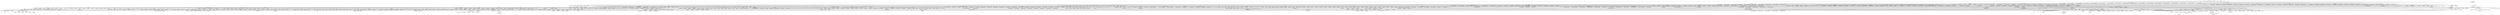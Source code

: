 digraph {
graph [overlap=false]
subgraph cluster_Kernel_System_HTMLUtils {
	label="Kernel::System::HTMLUtils";
	"Kernel::System::HTMLUtils::BEGIN@14";
	"Kernel::System::HTMLUtils::new";
	"Kernel::System::HTMLUtils::BEGIN@17";
	"Kernel::System::HTMLUtils::BEGIN@15";
}
subgraph cluster_Storable {
	label="Storable";
	"Storable::BEGIN@2";
	"Storable::BEGIN@24";
	"Storable::BEGIN@22";
	"Storable::BEGIN@44";
	"Storable::BEGIN@23";
	"Storable::bootstrap";
}
subgraph cluster_Symbol {
	label="Symbol";
	"Symbol::BEGIN@3";
}
subgraph cluster_Config {
	label="Config";
	"Config::BEGIN@35";
	"Config::CORE:match";
	"Config::CORE:subst";
	"Config::TIEHASH";
	"Config::BEGIN@5";
	"Config::fetch_string";
	"Config::AUTOLOAD";
	"Config::import";
	"Config::CORE:pack";
	"Config::launcher";
	"Config::BEGIN@9";
	"Config::CORE:substcont";
	"Config::CORE:unpack";
	"Config::FETCH";
}
subgraph cluster_Kernel_System_Auth {
	label="Kernel::System::Auth";
	"Kernel::System::Auth::BEGIN@14";
	"Kernel::System::Auth::new";
	"Kernel::System::Auth::BEGIN@15";
	"Kernel::System::Auth::BEGIN@19";
	"Kernel::System::Auth::BEGIN@17";
	"Kernel::System::Auth::GetOption";
}
subgraph cluster_Encode_Byte {
	label="Encode::Byte";
	"Encode::Byte::BEGIN@7";
	"Encode::Byte::BEGIN@3";
	"Encode::Byte::BEGIN@4";
	"Encode::Byte::CORE:match";
	"Encode::Byte::BEGIN@2";
}
subgraph cluster_DynaLoader {
	label="DynaLoader";
	"DynaLoader::CORE:ftfile";
	"DynaLoader::CORE:ftsize";
	"DynaLoader::BEGIN@17";
	"DynaLoader::BEGIN@24";
	"DynaLoader::dl_undef_symbols";
	"DynaLoader::dl_find_symbol";
	"DynaLoader::dl_load_file";
	"DynaLoader::CORE:subst";
	"DynaLoader::dl_load_flags";
	"DynaLoader::CORE:ftdir";
	"DynaLoader::BEGIN@94";
	"DynaLoader::dl_install_xsub";
	"DynaLoader::bootstrap";
}
subgraph cluster_DBI {
	label="DBI";
	"DBI::BEGIN@160";
	"DBI::SQL_SMALLINT";
	"DBI::BEGIN@269";
	"DBI::bootstrap";
	"DBI::CORE:match";
	"DBI::BEGIN@157";
	"DBI::BEGIN@681";
	"DBI::BEGIN@273";
	"DBI::END";
	"DBI::SQL_INTEGER";
	"DBI::SQL_FLOAT";
	"DBI::install_driver";
	"DBI::BEGIN@953";
	"DBI::BEGIN@856";
	"DBI::CORE:subst";
	"DBI::connect";
	"DBI::BEGIN@524";
	"DBI::BEGIN@827";
	"DBI::setup_driver";
	"DBI::BEGIN@158";
	"DBI::_new_handle";
	"DBI::SQL_NUMERIC";
	"DBI::SQL_REAL";
	"DBI::BEGIN@1019";
	"DBI::__ANON__[DBI.pm:721]";
	"DBI::SQL_DECIMAL";
	"DBI::BEGIN@793";
	"DBI::_new_dbh";
	"DBI::_install_method";
	"DBI::disconnect_all";
	"DBI::SQL_DOUBLE";
	"DBI::_new_drh";
	"DBI::BEGIN@156";
}
subgraph cluster_warnings {
	label="warnings";
	"warnings::unimport";
	"warnings::CORE:regcomp";
	"warnings::CORE:match";
	"warnings::import";
}
subgraph cluster_Kernel_System_Cache {
	label="Kernel::System::Cache";
	"Kernel::System::Cache::BEGIN@15";
	"Kernel::System::Cache::BEGIN@17";
	"Kernel::System::Cache::new";
	"Kernel::System::Cache::BEGIN@14";
}
subgraph cluster_vars {
	label="vars";
	"vars::BEGIN@8";
	"vars::BEGIN@3";
	"vars::import";
	"vars::CORE:match";
	"vars::BEGIN@7";
}
subgraph cluster_DBD_Pg_db {
	label="DBD::Pg::db";
	"DBD::Pg::db::_login";
	"DBD::Pg::db::BEGIN@252";
	"DBD::Pg::db::BEGIN@250";
}
subgraph cluster_Tie_Hash {
	label="Tie::Hash";
	"Tie::Hash::BEGIN@5";
	"Tie::Hash::BEGIN@6";
}
subgraph cluster_DBI__firesafe {
	label="DBI::_firesafe";
	"DBI::_firesafe::BEGIN@14";
	"DBI::_firesafe::BEGIN@13";
	"DBI::_firesafe::BEGIN@15";
}
subgraph cluster_File_stat {
	label="File::stat";
	"File::stat::BEGIN@22";
	"File::stat::BEGIN@5";
	"File::stat::BEGIN@4";
	"File::stat::BEGIN@12";
	"File::stat::BEGIN@3";
	"File::stat::BEGIN@11";
	"File::stat::BEGIN@54";
	"File::stat::BEGIN@27";
	"File::stat::BEGIN@2";
	"File::stat::import";
}
subgraph cluster_XSLoader {
	label="XSLoader";
	"XSLoader::load";
}
subgraph cluster_JSON_XS_Boolean {
	label="JSON::XS::Boolean";
	"JSON::XS::Boolean::BEGIN@3";
	"JSON::XS::Boolean::BEGIN@1477";
}
subgraph cluster_bytes {
	label="bytes";
	"bytes::BEGIN@27";
	"bytes::BEGIN@4";
	"bytes::import";
	"bytes::length";
	"bytes::BEGIN@9";
	"bytes::BEGIN@34";
	"bytes::AUTOLOAD";
	"bytes::BEGIN@17";
	"bytes::BEGIN@22";
}
subgraph cluster_Kernel_System_Cache_FileStorable {
	label="Kernel::System::Cache::FileStorable";
	"Kernel::System::Cache::FileStorable::BEGIN@15";
	"Kernel::System::Cache::FileStorable::BEGIN@18";
	"Kernel::System::Cache::FileStorable::CORE:ftis";
	"Kernel::System::Cache::FileStorable::new";
	"Kernel::System::Cache::FileStorable::BEGIN@20";
	"Kernel::System::Cache::FileStorable::BEGIN@14";
	"Kernel::System::Cache::FileStorable::CORE:umask";
}
subgraph cluster_URI_Escape {
	label="URI::Escape";
	"URI::Escape::BEGIN@143";
	"URI::Escape::BEGIN@2";
	"URI::Escape::BEGIN@142";
	"URI::Escape::CORE:qr";
	"URI::Escape::BEGIN@151";
}
subgraph cluster_Kernel_System_Log {
	label="Kernel::System::Log";
	"Kernel::System::Log::BEGIN@17";
	"Kernel::System::Log::BEGIN@14";
	"Kernel::System::Log::CORE:shmget";
	"Kernel::System::Log::new";
	"Kernel::System::Log::BEGIN@19";
	"Kernel::System::Log::Log";
	"Kernel::System::Log::BEGIN@15";
	"Kernel::System::Log::CORE:match";
}
subgraph cluster_IO_Handle {
	label="IO::Handle";
	"IO::Handle::BEGIN@3";
	"IO::Handle::BEGIN@6";
	"IO::Handle::BEGIN@8";
	"IO::Handle::BEGIN@4";
	"IO::Handle::BEGIN@7";
	"IO::Handle::BEGIN@355";
	"IO::Handle::BEGIN@9";
}
subgraph cluster_FileHandle {
	label="FileHandle";
	"FileHandle::import";
	"FileHandle::BEGIN@46";
	"FileHandle::BEGIN@3";
	"FileHandle::BEGIN@4";
}
subgraph cluster_Kernel_System_Encode {
	label="Kernel::System::Encode";
	"Kernel::System::Encode::BEGIN@19";
	"Kernel::System::Encode::Convert";
	"Kernel::System::Encode::BEGIN@14";
	"Kernel::System::Encode::EncodeInternalUsed";
	"Kernel::System::Encode::CORE:binmode";
	"Kernel::System::Encode::SetIO";
	"Kernel::System::Encode::CharsetInternal";
	"Kernel::System::Encode::EncodeInput";
	"Kernel::System::Encode::BEGIN@15";
	"Kernel::System::Encode::new";
	"Kernel::System::Encode::BEGIN@17";
}
subgraph cluster_Socket {
	label="Socket";
	"Socket::BEGIN@10";
	"Socket::BEGIN@193";
	"Socket::BEGIN@6";
	"Socket::pack_sockaddr_un";
	"Socket::sockaddr_un";
	"Socket::BEGIN@7";
}
subgraph cluster_Kernel_Config {
	label="Kernel::Config";
	"Kernel::Config::Load";
	"Kernel::Config::BEGIN@111";
	"Kernel::Config::BEGIN@117";
	"Kernel::Config::BEGIN@112";
	"Kernel::Config::BEGIN@23";
	"Kernel::Config::CORE:ftfile";
	"Kernel::Config::BEGIN@25";
	"Kernel::Config::BEGIN@114";
}
subgraph cluster_File_Glob {
	label="File::Glob";
	"File::Glob::CORE:subst";
	"File::Glob::GLOB_ALPHASORT";
	"File::Glob::GLOB_CSH";
	"File::Glob::GLOB_TILDE";
	"File::Glob::BEGIN@7";
	"File::Glob::constant";
	"File::Glob::doglob";
	"File::Glob::GLOB_BRACE";
	"File::Glob::GLOB_QUOTE";
	"File::Glob::GLOB_NOMAGIC";
	"File::Glob::AUTOLOAD";
	"File::Glob::BEGIN@3";
	"File::Glob::csh_glob";
	"File::Glob::CORE:match";
}
subgraph cluster_version {
	label="version";
	"version::BEGIN@7";
	"version::import";
	"version::BEGIN@4";
	"version::(bool";
	"version::BEGIN@153";
	"version::BEGIN@127";
	"version::(cmp";
	"version::CORE:regcomp";
	"version::BEGIN@1";
	"version::__ANON__[version.pm:185]";
	"version::BEGIN@142";
	"version::CORE:qr";
	"version::BEGIN@5";
}
subgraph cluster_POSIX_SigRt {
	label="POSIX::SigRt";
	"POSIX::SigRt::BEGIN@66";
	"POSIX::SigRt::BEGIN@62";
	"POSIX::SigRt::BEGIN@64";
}
subgraph cluster_utf8 {
	label="utf8";
	"utf8::import";
}
subgraph cluster_Kernel_System_Group {
	label="Kernel::System::Group";
	"Kernel::System::Group::new";
	"Kernel::System::Group::BEGIN@18";
	"Kernel::System::Group::BEGIN@17";
	"Kernel::System::Group::BEGIN@14";
	"Kernel::System::Group::BEGIN@20";
	"Kernel::System::Group::BEGIN@15";
}
subgraph cluster_Kernel_System_Time {
	label="Kernel::System::Time";
	"Kernel::System::Time::BEGIN@17";
	"Kernel::System::Time::new";
	"Kernel::System::Time::SystemTime2TimeStamp";
	"Kernel::System::Time::BEGIN@15";
	"Kernel::System::Time::BEGIN@14";
	"Kernel::System::Time::SystemTime";
	"Kernel::System::Time::SystemTime2Date";
	"Kernel::System::Time::CurrentTimestamp";
	"Kernel::System::Time::BEGIN@19";
}
subgraph cluster_Kernel_Output_HTML_Layout {
	label="Kernel::Output::HTML::Layout";
	"Kernel::Output::HTML::Layout::CORE:ftfile";
	"Kernel::Output::HTML::Layout::CORE:match";
	"Kernel::Output::HTML::Layout::_BlockTemplatePreferences";
	"Kernel::Output::HTML::Layout::LoaderCreateAgentCSSCalls";
	"Kernel::Output::HTML::Layout::BEGIN@19";
	"Kernel::Output::HTML::Layout::CORE:regcomp";
	"Kernel::Output::HTML::Layout::_DisableBannerCheck";
	"Kernel::Output::HTML::Layout::Login";
	"Kernel::Output::HTML::Layout::BEGIN@15";
	"Kernel::Output::HTML::Layout::new";
	"Kernel::Output::HTML::Layout::BEGIN@22";
	"Kernel::Output::HTML::Layout::CORE:subst";
	"Kernel::Output::HTML::Layout::CORE:close";
	"Kernel::Output::HTML::Layout::BEGIN@14";
	"Kernel::Output::HTML::Layout::_BlockTemplatesReplace";
	"Kernel::Output::HTML::Layout::CORE:open";
	"Kernel::Output::HTML::Layout::Print";
	"Kernel::Output::HTML::Layout::BEGIN@24";
	"Kernel::Output::HTML::Layout::BEGIN@17";
	"Kernel::Output::HTML::Layout::BEGIN@18";
	"Kernel::Output::HTML::Layout::CORE:ftis";
	"Kernel::Output::HTML::Layout::_Output";
	"Kernel::Output::HTML::Layout::BEGIN@21";
	"Kernel::Output::HTML::Layout::Block";
	"Kernel::Output::HTML::Layout::CORE:readline";
	"Kernel::Output::HTML::Layout::Output";
	"Kernel::Output::HTML::Layout::LoaderCreateAgentJSCalls";
	"Kernel::Output::HTML::Layout::CORE:sort";
	"Kernel::Output::HTML::Layout::CORE:print";
}
subgraph cluster_mro {
	label="mro";
	"mro::method_changed_in";
}
subgraph cluster_Class_Struct {
	label="Class::Struct";
	"Class::Struct::CORE:match";
	"Class::Struct::BEGIN@188";
	"Class::Struct::BEGIN@5";
	"Class::Struct::import";
	"Class::Struct::struct";
	"Class::Struct::BEGIN@11";
	"Class::Struct::BEGIN@7";
	"Class::Struct::BEGIN@108";
	"Class::Struct::BEGIN@8";
	"Class::Struct::BEGIN@99";
}
subgraph cluster_IO_Seekable {
	label="IO::Seekable";
	"IO::Seekable::BEGIN@7";
	"IO::Seekable::BEGIN@6";
	"IO::Seekable::BEGIN@5";
	"IO::Seekable::BEGIN@9";
	"IO::Seekable::BEGIN@12";
}
subgraph cluster_CGI_Util {
	label="CGI::Util";
	"CGI::Util::BEGIN@4";
	"CGI::Util::_rearrange_params";
	"CGI::Util::BEGIN@3";
	"CGI::Util::rearrange";
}
subgraph cluster_List_Util {
	label="List::Util";
	"List::Util::BEGIN@11";
	"List::Util::BEGIN@12";
}
subgraph cluster_Kernel_System_Valid {
	label="Kernel::System::Valid";
	"Kernel::System::Valid::new";
	"Kernel::System::Valid::BEGIN@15";
	"Kernel::System::Valid::BEGIN@19";
	"Kernel::System::Valid::BEGIN@14";
	"Kernel::System::Valid::BEGIN@17";
}
subgraph cluster_Kernel_System_AuthSession {
	label="Kernel::System::AuthSession";
	"Kernel::System::AuthSession::BEGIN@15";
	"Kernel::System::AuthSession::new";
	"Kernel::System::AuthSession::BEGIN@17";
	"Kernel::System::AuthSession::BEGIN@14";
}
subgraph cluster_Kernel_System_User_Preferences_DB {
	label="Kernel::System::User::Preferences::DB";
	"Kernel::System::User::Preferences::DB::new";
	"Kernel::System::User::Preferences::DB::BEGIN@14";
	"Kernel::System::User::Preferences::DB::BEGIN@17";
	"Kernel::System::User::Preferences::DB::BEGIN@15";
}
subgraph cluster_CGI_Carp {
	label="CGI::Carp";
	"CGI::Carp::BEGIN@311";
	"CGI::Carp::BEGIN@313";
	"CGI::Carp::BEGIN@318";
	"CGI::Carp::CORE:match";
	"CGI::Carp::import";
}
subgraph cluster_JSON_Backend_PP {
	label="JSON::Backend::PP";
	"JSON::Backend::PP::BEGIN@380";
}
subgraph cluster_Data_Dumper {
	label="Data::Dumper";
	"Data::Dumper::BEGIN@22";
	"Data::Dumper::BEGIN@16";
	"Data::Dumper::BEGIN@683";
	"Data::Dumper::BEGIN@20";
}
subgraph cluster_re {
	label="re";
	"re::BEGIN@4";
	"re::import";
	"re::BEGIN@5";
	"re::bits";
}
subgraph cluster_DBD_Pg_DefaultValue {
	label="DBD::Pg::DefaultValue";
	"DBD::Pg::DefaultValue::new";
}
subgraph cluster_DBI_db {
	label="DBI::db";
	"DBI::db::connected";
	"DBI::db::do";
	"DBI::db::disconnect";
}
subgraph cluster_POSIX_SigAction {
	label="POSIX::SigAction";
	"POSIX::SigAction::BEGIN@58";
}
subgraph cluster_CGI_Cookie {
	label="CGI::Cookie";
	"CGI::Cookie::BEGIN@19";
	"CGI::Cookie::BEGIN@20";
	"CGI::Cookie::get_raw_cookie";
	"CGI::Cookie::BEGIN@18";
	"CGI::Cookie::fetch";
}
subgraph cluster_Scalar_Util {
	label="Scalar::Util";
	"Scalar::Util::BEGIN@9";
	"Scalar::Util::BEGIN@10";
	"Scalar::Util::weaken";
}
subgraph cluster_UNIVERSAL {
	label="UNIVERSAL";
	"UNIVERSAL::isa";
	"UNIVERSAL::VERSION";
	"UNIVERSAL::can";
}
subgraph cluster_Kernel_System_Main {
	label="Kernel::System::Main";
	"Kernel::System::Main::CORE:subst";
	"Kernel::System::Main::Require";
	"Kernel::System::Main::BEGIN@22";
	"Kernel::System::Main::BEGIN@14";
	"Kernel::System::Main::BEGIN@19";
	"Kernel::System::Main::CORE:ftdir";
	"Kernel::System::Main::CORE:ftfile";
	"Kernel::System::Main::BEGIN@18";
	"Kernel::System::Main::BEGIN@15";
	"Kernel::System::Main::BEGIN@24";
	"Kernel::System::Main::BEGIN@20";
	"Kernel::System::Main::new";
	"Kernel::System::Main::BEGIN@17";
	"Kernel::System::Main::DirectoryRead";
}
subgraph cluster_FindBin {
	label="FindBin";
	"FindBin::BEGIN@95";
	"FindBin::BEGIN@98";
	"FindBin::CORE:match";
	"FindBin::CORE:ftfile";
	"FindBin::CORE:readlink";
	"FindBin::BEGIN@205";
	"FindBin::init";
	"FindBin::BEGIN@99";
	"FindBin::BEGIN@100";
	"FindBin::cwd2";
}
subgraph cluster_Fcntl {
	label="Fcntl";
	"Fcntl::BEGIN@184";
	"Fcntl::BEGIN@159";
	"Fcntl::BEGIN@9";
	"Fcntl::BEGIN@3";
	"Fcntl::BEGIN@7";
}
subgraph cluster_Encode_utf8 {
	label="Encode::utf8";
	"Encode::utf8::decode_xs";
	"Encode::utf8::BEGIN@325";
}
subgraph cluster_DBD___dr {
	label="DBD::_::dr";
	"DBD::_::dr::BEGIN@1434";
}
subgraph cluster_Encode_Config {
	label="Encode::Config";
	"Encode::Config::BEGIN@7";
	"Encode::Config::BEGIN@8";
	"Encode::Config::CORE:match";
}
subgraph cluster_DBI_DBI_tie {
	label="DBI::DBI_tie";
	"DBI::DBI_tie::TIEHASH";
}
subgraph cluster_Kernel_Language_en {
	label="Kernel::Language::en";
	"Kernel::Language::en::BEGIN@17";
	"Kernel::Language::en::BEGIN@15";
	"Kernel::Language::en::BEGIN@14";
	"Kernel::Language::en::Data";
}
subgraph cluster_Tie_StdHash {
	label="Tie::StdHash";
	"Tie::StdHash::TIEHASH";
}
subgraph cluster_Kernel_System_CacheInternal {
	label="Kernel::System::CacheInternal";
	"Kernel::System::CacheInternal::BEGIN@16";
	"Kernel::System::CacheInternal::new";
	"Kernel::System::CacheInternal::BEGIN@15";
	"Kernel::System::CacheInternal::BEGIN@14";
	"Kernel::System::CacheInternal::BEGIN@18";
}
subgraph cluster_warnings_register {
	label="warnings::register";
	"warnings::register::mkMask";
	"warnings::register::import";
}
subgraph cluster_JSON {
	label="JSON";
	"JSON::CORE:close";
	"JSON::BEGIN@9";
	"JSON::BEGIN@6";
	"JSON::CORE:readline";
	"JSON::BEGIN@4";
	"JSON::BEGIN@5";
	"JSON::import";
	"JSON::_set_module";
	"JSON::_load_xs";
	"JSON::BEGIN@315";
	"JSON::BEGIN@2";
}
subgraph cluster_MultipartBuffer {
	label="MultipartBuffer";
	"MultipartBuffer::BEGIN@3812";
}
subgraph cluster_Cwd {
	label="Cwd";
	"Cwd::BEGIN@811";
	"Cwd::BEGIN@170";
	"Cwd::CORE:fteexec";
	"Cwd::BEGIN@171";
	"Cwd::BEGIN@209";
	"Cwd::getcwd";
	"Cwd::CORE:regcomp";
	"Cwd::BEGIN@172";
	"Cwd::abs_path";
}
subgraph cluster_Kernel_System_JSON {
	label="Kernel::System::JSON";
	"Kernel::System::JSON::BEGIN@19";
	"Kernel::System::JSON::BEGIN@17";
	"Kernel::System::JSON::BEGIN@14";
	"Kernel::System::JSON::new";
	"Kernel::System::JSON::BEGIN@15";
}
subgraph cluster_Internals {
	label="Internals";
	"Internals::SvREADONLY";
}
subgraph cluster_JSON_XS {
	label="JSON::XS";
	"JSON::XS::BEGIN@104";
	"JSON::XS::new";
	"JSON::XS::allow_nonref";
	"JSON::XS::DESTROY";
	"JSON::XS::BEGIN@121";
	"JSON::XS::BEGIN@122";
}
subgraph cluster_Crypt_PasswdMD5 {
	label="Crypt::PasswdMD5";
	"Crypt::PasswdMD5::BEGIN@65";
}
subgraph cluster_Encode {
	label="Encode";
	"Encode::CORE:match";
	"Encode::BEGIN@13";
	"Encode::define_encoding";
	"Encode::predefine_encodings";
	"Encode::BEGIN@242";
	"Encode::BEGIN@8";
	"Encode::_utf8_off";
	"Encode::BEGIN@48";
	"Encode::BEGIN@6";
	"Encode::BEGIN@9";
	"Encode::CORE:subst";
	"Encode::from_to";
	"Encode::find_encoding";
	"Encode::BEGIN@5";
	"Encode::resolve_alias";
	"Encode::getEncoding";
}
subgraph cluster_Kernel_System_Log_SysLog {
	label="Kernel::System::Log::SysLog";
	"Kernel::System::Log::SysLog::BEGIN@17";
	"Kernel::System::Log::SysLog::BEGIN@19";
	"Kernel::System::Log::SysLog::BEGIN@14";
	"Kernel::System::Log::SysLog::Log";
	"Kernel::System::Log::SysLog::BEGIN@15";
	"Kernel::System::Log::SysLog::new";
}
subgraph cluster_JSON_Boolean {
	label="JSON::Boolean";
	"JSON::Boolean::_overrride_overload";
}
subgraph cluster_Mail_Address {
	label="Mail::Address";
	"Mail::Address::BEGIN@11";
	"Mail::Address::BEGIN@9";
	"Mail::Address::BEGIN@6";
}
subgraph cluster_Encode_XS {
	label="Encode::XS";
	"Encode::XS::encode";
}
subgraph cluster_base {
	label="base";
	"base::BEGIN@3";
	"base::BEGIN@4";
	"base::has_fields";
	"base::has_version";
	"base::has_attr";
	"base::import";
}
subgraph cluster_IO_File {
	label="IO::File";
	"IO::File::BEGIN@11";
	"IO::File::CORE:match";
	"IO::File::BEGIN@6";
	"IO::File::BEGIN@8";
	"IO::File::BEGIN@10";
	"IO::File::BEGIN@12";
	"IO::File::BEGIN@5";
	"IO::File::BEGIN@9";
}
subgraph cluster_Kernel_System_CheckItem {
	label="Kernel::System::CheckItem";
	"Kernel::System::CheckItem::new";
	"Kernel::System::CheckItem::BEGIN@14";
	"Kernel::System::CheckItem::BEGIN@17";
	"Kernel::System::CheckItem::BEGIN@15";
}
subgraph cluster_strict {
	label="strict";
	"strict::import";
	"strict::CORE:regcomp";
	"strict::unimport";
	"strict::bits";
	"strict::CORE:match";
}
subgraph cluster_Encode_Encoding {
	label="Encode::Encoding";
	"Encode::Encoding::BEGIN@4";
	"Encode::Encoding::name";
	"Encode::Encoding::BEGIN@5";
	"Encode::Encoding::CORE:match";
	"Encode::Encoding::renewed";
}
subgraph cluster_DBI_common {
	label="DBI::common";
	"DBI::common::DESTROY";
	"DBI::common::STORE";
	"DBI::common::FETCH";
}
subgraph cluster_common_sense {
	label="common::sense";
	"common::sense::import";
}
subgraph cluster_attributes {
	label="attributes";
	"attributes::reftype";
	"attributes::bootstrap";
	"attributes::BEGIN@9";
	"attributes::BEGIN@29";
	"attributes::_modify_attrs";
	"attributes::import";
}
subgraph cluster_Kernel_System_DB {
	label="Kernel::System::DB";
	"Kernel::System::DB::DESTROY";
	"Kernel::System::DB::BEGIN@17";
	"Kernel::System::DB::CORE:subst";
	"Kernel::System::DB::new";
	"Kernel::System::DB::CORE:match";
	"Kernel::System::DB::Do";
	"Kernel::System::DB::BEGIN@19";
	"Kernel::System::DB::Connect";
	"Kernel::System::DB::Disconnect";
	"Kernel::System::DB::BEGIN@15";
	"Kernel::System::DB::BEGIN@14";
	"Kernel::System::DB::BEGIN@11";
	"Kernel::System::DB::BEGIN@21";
}
subgraph cluster_JSON_Backend_XS_Supportable {
	label="JSON::Backend::XS::Supportable";
	"JSON::Backend::XS::Supportable::BEGIN@99";
}
subgraph cluster_Sys_Syslog {
	label="Sys::Syslog";
	"Sys::Syslog::LOG_UPTO";
	"Sys::Syslog::LOG_MASK";
	"Sys::Syslog::setlogsock";
	"Sys::Syslog::CORE:connect";
	"Sys::Syslog::can_load";
	"Sys::Syslog::LOG_DEBUG";
	"Sys::Syslog::disconnect_log";
	"Sys::Syslog::xlate";
	"Sys::Syslog::BEGIN@4";
	"Sys::Syslog::syslog";
	"Sys::Syslog::CORE:ftsock";
	"Sys::Syslog::CORE:select";
	"Sys::Syslog::BEGIN@8";
	"Sys::Syslog::CORE:match";
	"Sys::Syslog::CORE:syswrite";
	"Sys::Syslog::CORE:sselect";
	"Sys::Syslog::LOG_PRIMASK";
	"Sys::Syslog::BEGIN@5";
	"Sys::Syslog::BEGIN@13";
	"Sys::Syslog::connect_unix";
	"Sys::Syslog::BEGIN@514";
	"Sys::Syslog::_syslog_send_socket";
	"Sys::Syslog::BEGIN@1";
	"Sys::Syslog::BEGIN@7";
	"Sys::Syslog::BEGIN@88";
	"Sys::Syslog::_PATH_LOG";
	"Sys::Syslog::constant";
	"Sys::Syslog::connection_ok";
	"Sys::Syslog::BEGIN@3";
	"Sys::Syslog::closelog";
	"Sys::Syslog::BEGIN@543";
	"Sys::Syslog::BEGIN@156";
	"Sys::Syslog::LOG_USER";
	"Sys::Syslog::BEGIN@78";
	"Sys::Syslog::BEGIN@6";
	"Sys::Syslog::BEGIN@2";
	"Sys::Syslog::BEGIN@10";
	"Sys::Syslog::BEGIN@9";
	"Sys::Syslog::CORE:close";
	"Sys::Syslog::CORE:socket";
	"Sys::Syslog::openlog";
	"Sys::Syslog::connect_log";
	"Sys::Syslog::BEGIN@150";
}
subgraph cluster_DBD___st {
	label="DBD::_::st";
	"DBD::_::st::BEGIN@1801";
}
subgraph cluster_DBI_var {
	label="DBI::var";
	"DBI::var::TIESCALAR";
}
subgraph cluster_Unicode_Normalize {
	label="Unicode::Normalize";
	"Unicode::Normalize::BEGIN@14";
	"Unicode::Normalize::CORE:pack";
	"Unicode::Normalize::bootstrap";
	"Unicode::Normalize::BEGIN@11";
	"Unicode::Normalize::BEGIN@12";
	"Unicode::Normalize::BEGIN@10";
	"Unicode::Normalize::BEGIN@3";
	"Unicode::Normalize::BEGIN@9";
}
subgraph cluster_Kernel_System_Web_Request {
	label="Kernel::System::Web::Request";
	"Kernel::System::Web::Request::BEGIN@95";
	"Kernel::System::Web::Request::BEGIN@14";
	"Kernel::System::Web::Request::new";
	"Kernel::System::Web::Request::BEGIN@17";
	"Kernel::System::Web::Request::BEGIN@15";
	"Kernel::System::Web::Request::GetCookie";
	"Kernel::System::Web::Request::BEGIN@19";
	"Kernel::System::Web::Request::BEGIN@92";
	"Kernel::System::Web::Request::GetParam";
	"Kernel::System::Web::Request::Error";
}
subgraph cluster_Exporter_Heavy {
	label="Exporter::Heavy";
	"Exporter::Heavy::_rebuild_cache";
	"Exporter::Heavy::_push_tags";
	"Exporter::Heavy::BEGIN@186";
	"Exporter::Heavy::CORE:subst";
	"Exporter::Heavy::heavy_export_ok_tags";
	"Exporter::Heavy::heavy_export_to_level";
	"Exporter::Heavy::BEGIN@4";
	"Exporter::Heavy::heavy_require_version";
	"Exporter::Heavy::heavy_export";
	"Exporter::Heavy::CORE:match";
	"Exporter::Heavy::BEGIN@3";
}
subgraph cluster_Regexp {
	label="Regexp";
	"Regexp::DESTROY";
}
subgraph cluster_Kernel_System_Auth_DB {
	label="Kernel::System::Auth::DB";
	"Kernel::System::Auth::DB::GetOption";
	"Kernel::System::Auth::DB::BEGIN@20";
	"Kernel::System::Auth::DB::BEGIN@15";
	"Kernel::System::Auth::DB::BEGIN@17";
	"Kernel::System::Auth::DB::new";
	"Kernel::System::Auth::DB::BEGIN@14";
	"Kernel::System::Auth::DB::BEGIN@22";
	"Kernel::System::Auth::DB::BEGIN@18";
}
subgraph cluster_DBI_dr {
	label="DBI::dr";
	"DBI::dr::disconnect_all";
	"DBI::dr::connect";
}
subgraph cluster_constant {
	label="constant";
	"constant::import";
	"constant::BEGIN@4";
	"constant::BEGIN@3";
	"constant::BEGIN@38";
	"constant::CORE:regcomp";
	"constant::BEGIN@2";
	"constant::BEGIN@101";
	"constant::BEGIN@6";
	"constant::CORE:match";
}
subgraph cluster_Exporter {
	label="Exporter";
	"Exporter::as_heavy";
	"Exporter::export_to_level";
	"Exporter::require_version";
	"Exporter::CORE:match";
	"Exporter::import";
	"Exporter::CORE:subst";
	"Exporter::export";
	"Exporter::export_ok_tags";
}
subgraph cluster_DBD___common {
	label="DBD::_::common";
	"DBD::_::common::BEGIN@1332";
	"DBD::_::common::CORE:match";
	"DBD::_::common::trace_msg";
	"DBD::_::common::install_method";
}
subgraph cluster_SelectSaver {
	label="SelectSaver";
	"SelectSaver::BEGIN@7";
	"SelectSaver::BEGIN@6";
}
subgraph cluster_MIME_Base64 {
	label="MIME::Base64";
	"MIME::Base64::BEGIN@3";
	"MIME::Base64::BEGIN@4";
}
subgraph cluster_Fh {
	label="Fh";
	"Fh::BEGIN@3739";
}
subgraph cluster_File_Basename {
	label="File::Basename";
	"File::Basename::BEGIN@52";
	"File::Basename::BEGIN@371";
	"File::Basename::BEGIN@50";
	"File::Basename::dirname";
	"File::Basename::CORE:substcont";
	"File::Basename::fileparse_set_fstype";
	"File::Basename::CORE:subst";
	"File::Basename::fileparse";
	"File::Basename::_strip_trailing_sep";
	"File::Basename::CORE:regcomp";
	"File::Basename::CORE:match";
	"File::Basename::BEGIN@43";
	"File::Basename::BEGIN@51";
}
subgraph cluster_AutoLoader {
	label="AutoLoader";
	"AutoLoader::BEGIN@138";
	"AutoLoader::find_filename";
	"AutoLoader::CORE:substcont";
	"AutoLoader::CORE:subst";
	"AutoLoader::BEGIN@186";
	"AutoLoader::AUTOLOAD";
	"AutoLoader::CORE:match";
	"AutoLoader::CORE:fteread";
	"AutoLoader::BEGIN@4";
	"AutoLoader::import";
	"AutoLoader::BEGIN@30";
	"AutoLoader::CORE:regcomp";
	"AutoLoader::BEGIN@3";
	"AutoLoader::BEGIN@13";
}
subgraph cluster_DBD_Pg_dr {
	label="DBD::Pg::dr";
	"DBD::Pg::dr::CORE:subst";
	"DBD::Pg::dr::connect";
	"DBD::Pg::dr::BEGIN@172";
	"DBD::Pg::dr::CORE:match";
}
subgraph cluster_Kernel_Config_Defaults {
	label="Kernel::Config::Defaults";
	"Kernel::Config::Defaults::BEGIN@42";
	"Kernel::Config::Defaults::LoadDefaults";
	"Kernel::Config::Defaults::CORE:open";
	"Kernel::Config::Defaults::BEGIN@36";
	"Kernel::Config::Defaults::new";
	"Kernel::Config::Defaults::CORE:close";
	"Kernel::Config::Defaults::BEGIN@31";
	"Kernel::Config::Defaults::CORE:readline";
	"Kernel::Config::Defaults::Get";
	"Kernel::Config::Defaults::BEGIN@24";
	"Kernel::Config::Defaults::CORE:ftis";
	"Kernel::Config::Defaults::BEGIN@25";
	"Kernel::Config::Defaults::BEGIN@38";
	"Kernel::Config::Defaults::BEGIN@41";
	"Kernel::Config::Defaults::CORE:match";
	"Kernel::Config::Defaults::CORE:substcont";
	"Kernel::Config::Defaults::BEGIN@35";
	"Kernel::Config::Defaults::CORE:subst";
	"Kernel::Config::Defaults::BEGIN@1975";
	"Kernel::Config::Defaults::BEGIN@39";
	"Kernel::Config::Defaults::BEGIN@29";
	"Kernel::Config::Defaults::BEGIN@37";
}
subgraph cluster_JSON_PP_Boolean {
	label="JSON::PP::Boolean";
	"JSON::PP::Boolean::BEGIN@3";
}
subgraph cluster_File_Spec_Unix {
	label="File::Spec::Unix";
	"File::Spec::Unix::canonpath";
	"File::Spec::Unix::CORE:match";
	"File::Spec::Unix::catfile";
	"File::Spec::Unix::BEGIN@149";
	"File::Spec::Unix::file_name_is_absolute";
	"File::Spec::Unix::BEGIN@4";
	"File::Spec::Unix::BEGIN@3";
	"File::Spec::Unix::CORE:subst";
	"File::Spec::Unix::catdir";
}
subgraph cluster_CGI {
	label="CGI";
	"CGI::initialize_globals";
	"CGI::init";
	"CGI::DESTROY";
	"CGI::charset";
	"CGI::BEGIN@27";
	"CGI::new";
	"CGI::BEGIN@3";
	"CGI::delete";
	"CGI::cookie";
	"CGI::expand_tags";
	"CGI::all_parameters";
	"CGI::BEGIN@32";
	"CGI::param";
	"CGI::import";
	"CGI::CORE:subst";
	"CGI::read_from_cmdline";
	"CGI::CORE:match";
	"CGI::_compile";
	"CGI::AUTOLOAD";
	"CGI::save_request";
	"CGI::_setup_symbols";
	"CGI::cgi_error";
	"CGI::self_or_default";
}
subgraph cluster_integer {
	label="integer";
	"integer::import";
}
subgraph cluster_IO {
	label="IO";
	"IO::BEGIN@7";
	"IO::BEGIN@5";
	"IO::BEGIN@8";
	"IO::BEGIN@6";
}
subgraph cluster_Digest_SHA {
	label="Digest::SHA";
	"Digest::SHA::BEGIN@5";
	"Digest::SHA::bootstrap";
	"Digest::SHA::BEGIN@8";
	"Digest::SHA::BEGIN@6";
	"Digest::SHA::BEGIN@7";
}
subgraph cluster_Time_Local {
	label="Time::Local";
	"Time::Local::CORE:pack";
	"Time::Local::BEGIN@28";
	"Time::Local::BEGIN@30";
	"Time::Local::_daygm";
	"Time::Local::BEGIN@7";
	"Time::Local::BEGIN@4";
	"Time::Local::BEGIN@5";
	"Time::Local::BEGIN@29";
	"Time::Local::BEGIN@6";
	"Time::Local::BEGIN@9";
}
subgraph cluster_DBD_Pg {
	label="DBD::Pg";
	"DBD::Pg::BEGIN@24";
	"DBD::Pg::BEGIN@20";
	"DBD::Pg::BEGIN@22";
	"DBD::Pg::bootstrap";
	"DBD::Pg::driver";
	"DBD::Pg::BEGIN@23";
	"DBD::Pg::BEGIN@25";
}
subgraph cluster_Digest_base {
	label="Digest::base";
	"Digest::base::BEGIN@3";
	"Digest::base::BEGIN@4";
}
subgraph cluster_Kernel_System_Web_InterfaceAgent {
	label="Kernel::System::Web::InterfaceAgent";
	"Kernel::System::Web::InterfaceAgent::DESTROY";
	"Kernel::System::Web::InterfaceAgent::CORE:regcomp";
	"Kernel::System::Web::InterfaceAgent::Run";
	"Kernel::System::Web::InterfaceAgent::BEGIN@29";
	"Kernel::System::Web::InterfaceAgent::BEGIN@24";
	"Kernel::System::Web::InterfaceAgent::BEGIN@14";
	"Kernel::System::Web::InterfaceAgent::BEGIN@26";
	"Kernel::System::Web::InterfaceAgent::new";
	"Kernel::System::Web::InterfaceAgent::BEGIN@30";
	"Kernel::System::Web::InterfaceAgent::CORE:subst";
	"Kernel::System::Web::InterfaceAgent::BEGIN@31";
	"Kernel::System::Web::InterfaceAgent::BEGIN@21";
	"Kernel::System::Web::InterfaceAgent::BEGIN@15";
	"Kernel::System::Web::InterfaceAgent::BEGIN@25";
	"Kernel::System::Web::InterfaceAgent::BEGIN@17";
	"Kernel::System::Web::InterfaceAgent::BEGIN@23";
	"Kernel::System::Web::InterfaceAgent::BEGIN@22";
	"Kernel::System::Web::InterfaceAgent::BEGIN@27";
	"Kernel::System::Web::InterfaceAgent::BEGIN@32";
	"Kernel::System::Web::InterfaceAgent::BEGIN@28";
}
subgraph cluster_overload {
	label="overload";
	"overload::OVERLOAD";
	"overload::BEGIN@139";
	"overload::import";
}
subgraph cluster_main {
	label="main";
	"main::BEGIN@33";
	"main::BEGIN@30";
	"main::BEGIN@25";
	"main::BEGIN@24";
	"main::BEGIN@32";
	"main::BEGIN@40";
	"main::BEGIN@28";
	"main::NULL";
	"main::RUNTIME";
	"main::BEGIN@29";
	"main::BEGIN@31";
}
subgraph cluster_Kernel_Language {
	label="Kernel::Language";
	"Kernel::Language::new";
	"Kernel::Language::BEGIN@15";
	"Kernel::Language::Time";
	"Kernel::Language::CORE:subst";
	"Kernel::Language::GetRecommendedCharset";
	"Kernel::Language::BEGIN@14";
	"Kernel::Language::BEGIN@19";
	"Kernel::Language::BEGIN@17";
}
subgraph cluster_Kernel_System_DB_postgresql {
	label="Kernel::System::DB::postgresql";
	"Kernel::System::DB::postgresql::LoadPreferences";
	"Kernel::System::DB::postgresql::BEGIN@14";
	"Kernel::System::DB::postgresql::new";
	"Kernel::System::DB::postgresql::BEGIN@17";
	"Kernel::System::DB::postgresql::BEGIN@15";
}
subgraph cluster_version_vxs {
	label="version::vxs";
	"version::vxs::qv";
	"version::vxs::stringify";
	"version::vxs::BEGIN@7";
	"version::vxs::BEGIN@4";
	"version::vxs::_VERSION";
	"version::vxs::BEGIN@5";
}
subgraph cluster_File_Spec {
	label="File::Spec";
	"File::Spec::BEGIN@4";
	"File::Spec::BEGIN@3";
}
subgraph cluster_CGITempFile {
	label="CGITempFile";
	"CGITempFile::find_tempdir";
	"CGITempFile::CORE:ftewrite";
	"CGITempFile::CORE:ftdir";
}
subgraph cluster_POSIX {
	label="POSIX";
	"POSIX::load_imports";
	"POSIX::setlocale";
	"POSIX::AUTOLOAD";
	"POSIX::import";
	"POSIX::BEGIN@9";
	"POSIX::BEGIN@3";
	"POSIX::BEGIN@39";
	"POSIX::BEGIN@2";
	"POSIX::BEGIN@40";
	"POSIX::BEGIN@13";
	"POSIX::BEGIN@11";
	"POSIX::strftime";
	"POSIX::CORE:match";
}
subgraph cluster_Digest_MD5 {
	label="Digest::MD5";
	"Digest::MD5::BEGIN@3";
	"Digest::MD5::BEGIN@4";
}
subgraph cluster_lib {
	label="lib";
	"lib::_get_dirs";
	"lib::BEGIN@6";
	"lib::BEGIN@8";
	"lib::CORE:match";
	"lib::CORE:ftis";
	"lib::CORE:ftdir";
	"lib::_nativize";
	"lib::import";
}
subgraph cluster_Kernel_System_AuthSession_DB {
	label="Kernel::System::AuthSession::DB";
	"Kernel::System::AuthSession::DB::BEGIN@19";
	"Kernel::System::AuthSession::DB::_SyncToStorage";
	"Kernel::System::AuthSession::DB::BEGIN@17";
	"Kernel::System::AuthSession::DB::DESTROY";
	"Kernel::System::AuthSession::DB::BEGIN@14";
	"Kernel::System::AuthSession::DB::BEGIN@16";
	"Kernel::System::AuthSession::DB::BEGIN@15";
	"Kernel::System::AuthSession::DB::new";
}
subgraph cluster_Class_Struct_Tie_ISA {
	label="Class::Struct::Tie_ISA";
	"Class::Struct::Tie_ISA::TIEARRAY";
}
subgraph cluster_JSON_Backend_XS {
	label="JSON::Backend::XS";
	"JSON::Backend::XS::BEGIN@29";
	"JSON::Backend::XS::BEGIN@18";
	"JSON::Backend::XS::BEGIN@42";
	"JSON::Backend::XS::BEGIN@11";
	"JSON::Backend::XS::init";
	"JSON::Backend::XS::BEGIN@9";
}
subgraph cluster_DBD___db {
	label="DBD::_::db";
	"DBD::_::db::BEGIN@1495";
}
subgraph cluster_Kernel_System_User {
	label="Kernel::System::User";
	"Kernel::System::User::new";
	"Kernel::System::User::BEGIN@24";
	"Kernel::System::User::BEGIN@15";
	"Kernel::System::User::BEGIN@17";
	"Kernel::System::User::BEGIN@14";
	"Kernel::System::User::BEGIN@22";
	"Kernel::System::User::BEGIN@20";
	"Kernel::System::User::BEGIN@18";
	"Kernel::System::User::BEGIN@21";
}
subgraph cluster_DBD__mem_common {
	label="DBD::_mem::common";
	"DBD::_mem::common::DESTROY";
}
subgraph cluster_IPC_SysV {
	label="IPC::SysV";
	"IPC::SysV::BEGIN@19";
	"IPC::SysV::bootstrap";
	"IPC::SysV::BEGIN@21";
	"IPC::SysV::BEGIN@20";
	"IPC::SysV::CORE:match";
	"IPC::SysV::BEGIN@80";
	"IPC::SysV::BEGIN@22";
}
subgraph cluster_Encode_Alias {
	label="Encode::Alias";
	"Encode::Alias::BEGIN@6";
	"Encode::Alias::BEGIN@8";
	"Encode::Alias::CORE:regcomp";
	"Encode::Alias::undef_aliases";
	"Encode::Alias::CORE:qr";
	"Encode::Alias::BEGIN@3";
	"Encode::Alias::CORE:match";
	"Encode::Alias::BEGIN@4";
	"Encode::Alias::define_alias";
	"Encode::Alias::find_alias";
	"Encode::Alias::init_aliases";
	"Encode::Alias::BEGIN@2";
}
"Kernel::Language::new" -> "Kernel::System::Time::new";
"Kernel::System::DB::new" -> "Kernel::System::Time::new";
"Kernel::System::Web::InterfaceAgent::new" -> "Kernel::System::Time::new";
"Kernel::System::Main::Require" -> "Kernel::System::Main::CORE:subst";
"CGI::new" -> "CGI::init";
"Kernel::Output::HTML::Layout::BEGIN@21" -> "Mail::Address::BEGIN@9";
"Sys::Syslog::syslog" -> "Sys::Syslog::LOG_MASK";
"DBD::Pg::BEGIN@20" -> "version::BEGIN@127";
"Kernel::System::Web::InterfaceAgent::BEGIN@28" -> "Kernel::System::Auth::BEGIN@19";
"Kernel::System::Time::BEGIN@17" -> "Time::Local::BEGIN@7";
"constant::import" -> "mro::method_changed_in";
"IO::Seekable::BEGIN@9" -> "IO::Handle::BEGIN@8";
"File::Basename::dirname" -> "File::Basename::fileparse";
"FindBin::init" -> "File::Basename::fileparse";
"Kernel::Output::HTML::Layout::BEGIN@22" -> "URI::Escape::CORE:qr";
"Kernel::System::User::BEGIN@17" -> "Crypt::PasswdMD5::BEGIN@65";
"Kernel::Output::HTML::Layout::new" -> "Kernel::Output::HTML::Layout::CORE:subst";
"Kernel::Output::HTML::Layout::Output" -> "Kernel::Output::HTML::Layout::CORE:subst";
"Kernel::Output::HTML::Layout::_BlockTemplatePreferences" -> "Kernel::Output::HTML::Layout::CORE:subst";
"Kernel::Output::HTML::Layout::_Output" -> "Kernel::Output::HTML::Layout::CORE:subst";
"Kernel::System::Web::InterfaceAgent::BEGIN@32" -> "Kernel::Output::HTML::Layout::BEGIN@14";
"Kernel::System::Log::new" -> "Kernel::System::Log::SysLog::BEGIN@17";
"FindBin::BEGIN@99" -> "File::Basename::BEGIN@371";
"Kernel::System::Main::Require" -> "Kernel::System::DB::postgresql::BEGIN@14";
"Kernel::Config::BEGIN@117" -> "Kernel::Config::Defaults::BEGIN@38";
"Exporter::import" -> "Exporter::CORE:match";
"Kernel::System::Log::BEGIN@17" -> "Kernel::System::Encode::BEGIN@14";
"Sys::Syslog::BEGIN@10" -> "Socket::BEGIN@7";
"File::Basename::_strip_trailing_sep" -> "File::Basename::CORE:subst";
"Mail::Address::BEGIN@11" -> "Exporter::import";
"Kernel::System::DB::BEGIN@17" -> "Exporter::import";
"IO::Handle::BEGIN@7" -> "Exporter::import";
"Kernel::Config::Defaults::BEGIN@42" -> "Exporter::import";
"CGI::BEGIN@27" -> "Exporter::import";
"Kernel::Config::Defaults::BEGIN@36" -> "Exporter::import";
"IO::Seekable::BEGIN@12" -> "Exporter::import";
"IO::File::BEGIN@8" -> "Exporter::import";
"IO::Seekable::BEGIN@6" -> "Exporter::import";
"SelectSaver::BEGIN@6" -> "Exporter::import";
"Storable::BEGIN@44" -> "Exporter::import";
"Crypt::PasswdMD5::BEGIN@65" -> "Exporter::import";
"Data::Dumper::BEGIN@20" -> "Exporter::import";
"Kernel::System::Log::SysLog::BEGIN@17" -> "Exporter::import";
"Sys::Syslog::BEGIN@8" -> "Exporter::import";
"SelectSaver::BEGIN@7" -> "Exporter::import";
"POSIX::import" -> "Exporter::import";
"Encode::BEGIN@48" -> "Exporter::import";
"Storable::BEGIN@23" -> "Exporter::import";
"Kernel::System::Main::BEGIN@19" -> "Exporter::import";
"DBD::Pg::db::BEGIN@250" -> "Exporter::import";
"Sys::Syslog::BEGIN@5" -> "Exporter::import";
"IO::File::BEGIN@11" -> "Exporter::import";
"Class::Struct::BEGIN@11" -> "Exporter::import";
"main::BEGIN@28" -> "Exporter::import";
"IPC::SysV::BEGIN@21" -> "Exporter::import";
"POSIX::BEGIN@13" -> "Exporter::import";
"Digest::SHA::BEGIN@7" -> "Exporter::import";
"CGI::Carp::import" -> "Exporter::import";
"IO::File::BEGIN@9" -> "Exporter::import";
"FindBin::BEGIN@95" -> "Exporter::import";
"Kernel::System::Time::BEGIN@17" -> "Exporter::import";
"FindBin::BEGIN@98" -> "Exporter::import";
"Kernel::System::AuthSession::DB::BEGIN@17" -> "Exporter::import";
"Encode::Byte::BEGIN@4" -> "Exporter::import";
"Socket::BEGIN@6" -> "Exporter::import";
"Sys::Syslog::BEGIN@7" -> "Exporter::import";
"Kernel::System::Auth::DB::BEGIN@17" -> "Exporter::import";
"CGI::Cookie::BEGIN@18" -> "Exporter::import";
"Tie::Hash::BEGIN@5" -> "Exporter::import";
"Kernel::System::Main::BEGIN@18" -> "Exporter::import";
"IO::Handle::BEGIN@6" -> "Exporter::import";
"CGI::BEGIN@3" -> "Exporter::import";
"CGI::Carp::BEGIN@311" -> "Exporter::import";
"Kernel::System::Main::BEGIN@20" -> "Exporter::import";
"IO::BEGIN@6" -> "Exporter::import";
"Kernel::System::Encode::BEGIN@17" -> "Exporter::import";
"JSON::XS::BEGIN@121" -> "Exporter::import";
"Kernel::System::User::BEGIN@18" -> "Exporter::import";
"Kernel::System::AuthSession::DB::BEGIN@16" -> "Exporter::import";
"Cwd::BEGIN@171" -> "Exporter::import";
"Time::Local::BEGIN@4" -> "Exporter::import";
"Sys::Syslog::BEGIN@10" -> "Exporter::import";
"File::stat::BEGIN@3" -> "Exporter::import";
"FindBin::BEGIN@99" -> "Exporter::import";
"Kernel::Config::Defaults::BEGIN@41" -> "Exporter::import";
"Kernel::System::User::BEGIN@17" -> "Exporter::import";
"Unicode::Normalize::BEGIN@12" -> "Exporter::import";
"Kernel::Config::Defaults::BEGIN@35" -> "Exporter::import";
"Kernel::System::Auth::DB::BEGIN@18" -> "Exporter::import";
"Kernel::System::Main::BEGIN@17" -> "Exporter::import";
"Kernel::System::Web::InterfaceAgent::Run" -> "Kernel::System::Web::Request::GetParam";
"DBI::dr::connect" -> "DBD::Pg::dr::connect";
"DBD::Pg::BEGIN@20" -> "version::BEGIN@5";
"JSON::_load_xs" -> "JSON::CORE:close";
"Kernel::System::Main::Require" -> "Kernel::System::Auth::DB::BEGIN@15";
"Kernel::System::JSON::BEGIN@17" -> "JSON::BEGIN@4";
"Exporter::import" -> "Exporter::CORE:subst";
"Exporter::as_heavy" -> "Exporter::CORE:subst";
"Kernel::Config::BEGIN@117" -> "Kernel::Config::Defaults::BEGIN@31";
"Exporter::Heavy::heavy_require_version" -> "version::vxs::_VERSION";
"Kernel::System::DB::BEGIN@17" -> "DBI::var::TIESCALAR";
"Kernel::Output::HTML::Layout::BEGIN@22" -> "URI::Escape::BEGIN@151";
"CGI::_setup_symbols" -> "CGI::expand_tags";
"CGI::expand_tags" -> "CGI::expand_tags";
"warnings::register::import" -> "warnings::register::mkMask";
"Exporter::Heavy::heavy_export_ok_tags" -> "Exporter::Heavy::_push_tags";
"Kernel::System::Web::InterfaceAgent::Run" -> "Kernel::System::Auth::new";
"Kernel::System::DB::BEGIN@17" -> "List::Util::BEGIN@11";
"bytes::AUTOLOAD" -> "bytes::BEGIN@4";
"Kernel::System::Web::InterfaceAgent::BEGIN@32" -> "Kernel::Output::HTML::Layout::BEGIN@18";
"Kernel::System::Log::SysLog::BEGIN@17" -> "Sys::Syslog::BEGIN@78";
"main::RUNTIME" -> "main::BEGIN@33";
"Config::FETCH" -> "Config::fetch_string";
"Kernel::System::CacheInternal::new" -> "Kernel::System::Cache::new";
"Sys::Syslog::disconnect_log" -> "Sys::Syslog::CORE:close";
"DBD::Pg::dr::connect" -> "DBI::_new_dbh";
"Kernel::System::Main::BEGIN@18" -> "Data::Dumper::BEGIN@16";
"DBI::install_driver" -> "DBD::Pg::BEGIN@20";
"XSLoader::load" -> "DynaLoader::BEGIN@94";
"main::RUNTIME" -> "main::BEGIN@29";
"Kernel::System::User::new" -> "Kernel::System::User::Preferences::DB::new";
"lib::BEGIN@6" -> "Config::TIEHASH";
"Kernel::System::Main::BEGIN@20" -> "Unicode::Normalize::BEGIN@14";
"Kernel::System::Web::Request::BEGIN@92" -> "Fh::BEGIN@3739";
"Kernel::System::Web::Request::BEGIN@17" -> "Kernel::System::CheckItem::BEGIN@14";
"DBI::install_driver" -> "DBI::SQL_SMALLINT";
"Kernel::Output::HTML::Layout::new" -> "Kernel::Output::HTML::Layout::CORE:regcomp";
"Kernel::System::Web::InterfaceAgent::BEGIN@26" -> "Kernel::System::Web::Request::BEGIN@15";
"Kernel::Config::Defaults::BEGIN@1975" -> "File::Glob::BEGIN@7";
"File::Basename::BEGIN@43" -> "re::BEGIN@5";
"Kernel::System::Encode::BEGIN@17" -> "Encode::BEGIN@9";
"DBI::install_driver" -> "Exporter::export_ok_tags";
"DBI::BEGIN@160" -> "Exporter::export_ok_tags";
"DBI::install_driver" -> "Exporter::Heavy::heavy_require_version";
"Kernel::System::Encode::BEGIN@17" -> "Encode::BEGIN@13";
"Class::Struct::import" -> "Exporter::Heavy::heavy_export_to_level";
"JSON::import" -> "Exporter::Heavy::heavy_export_to_level";
"Sys::Syslog::BEGIN@9" -> "POSIX::BEGIN@9";
"CGI::import" -> "CGI::_setup_symbols";
"Kernel::System::DB::BEGIN@17" -> "DBI::BEGIN@856";
"File::Basename::fileparse" -> "File::Basename::CORE:match";
"File::Basename::fileparse_set_fstype" -> "File::Basename::CORE:match";
"Kernel::System::Main::Require" -> "Kernel::System::AuthSession::DB::BEGIN@17";
"Kernel::System::DB::BEGIN@17" -> "Scalar::Util::BEGIN@9";
"Sys::Syslog::can_load" -> "Sys::Syslog::BEGIN@1";
"re::import" -> "re::bits";
"main::RUNTIME" -> "main::BEGIN@25";
"Sys::Syslog::BEGIN@9" -> "POSIX::SigRt::BEGIN@64";
"FindBin::BEGIN@98" -> "Cwd::CORE:regcomp";
"File::Glob::AUTOLOAD" -> "File::Glob::constant";
"IO::Handle::BEGIN@9" -> "IO::BEGIN@5";
"Kernel::System::Log::SysLog::Log" -> "Sys::Syslog::closelog";
"FindBin::init" -> "FindBin::cwd2";
"CGI::param" -> "CGI::all_parameters";
"bytes::AUTOLOAD" -> "bytes::BEGIN@22";
"Kernel::System::Web::InterfaceAgent::BEGIN@26" -> "Kernel::System::Web::Request::BEGIN@17";
"Digest::SHA::BEGIN@7" -> "Fcntl::BEGIN@184";
"Kernel::System::Web::InterfaceAgent::Run" -> "Kernel::System::Web::Request::Error";
"Kernel::System::Web::InterfaceAgent::BEGIN@31" -> "Kernel::System::Group::BEGIN@15";
"Kernel::Config::BEGIN@25" -> "Kernel::Config::CORE:ftfile";
"Encode::BEGIN@8" -> "constant::BEGIN@101";
"constant::BEGIN@4" -> "warnings::register::import";
"Class::Struct::BEGIN@8" -> "warnings::register::import";
"Tie::Hash::BEGIN@6" -> "warnings::register::import";
"vars::BEGIN@7" -> "warnings::register::import";
"overload::BEGIN@139" -> "warnings::register::import";
"Sys::Syslog::BEGIN@4" -> "warnings::register::import";
"Socket::BEGIN@7" -> "warnings::register::import";
"Kernel::System::Main::Require" -> "Kernel::System::User::Preferences::DB::BEGIN@15";
"Kernel::System::Web::InterfaceAgent::new" -> "Kernel::System::Web::Request::new";
"Kernel::System::Web::InterfaceAgent::BEGIN@32" -> "Kernel::Output::HTML::Layout::BEGIN@19";
"Kernel::System::Main::Require" -> "Kernel::System::Cache::FileStorable::BEGIN@20";
"Kernel::System::Main::Require" -> "Kernel::System::DB::postgresql::BEGIN@15";
"IO::File::BEGIN@11" -> "IO::Seekable::BEGIN@12";
"IO::File::BEGIN@11" -> "IO::Seekable::BEGIN@9";
"Kernel::System::Main::BEGIN@18" -> "Data::Dumper::BEGIN@22";
"Kernel::System::Web::InterfaceAgent::BEGIN@22" -> "Kernel::System::Log::BEGIN@14";
"DBI::install_driver" -> "DBI::_firesafe::BEGIN@13";
"DBI::__ANON__[DBI.pm:721]" -> "DBI::db::connected";
"Kernel::System::Web::InterfaceAgent::BEGIN@30" -> "Kernel::System::User::BEGIN@22";
"Kernel::System::Log::SysLog::BEGIN@17" -> "Sys::Syslog::BEGIN@4";
"Kernel::System::Web::InterfaceAgent::BEGIN@21" -> "Kernel::Config::BEGIN@114";
"Kernel::System::Log::new" -> "IPC::SysV::BEGIN@22";
"Kernel::System::Main::Require" -> "Kernel::Language::en::BEGIN@17";
"overload::import" -> "overload::OVERLOAD";
"Class::Struct::import" -> "Exporter::export_to_level";
"JSON::import" -> "Exporter::export_to_level";
"Encode::BEGIN@8" -> "constant::BEGIN@4";
"AutoLoader::AUTOLOAD" -> "AutoLoader::find_filename";
"Kernel::System::AuthSession::DB::BEGIN@17" -> "MIME::Base64::BEGIN@4";
"Kernel::System::Auth::new" -> "Kernel::System::Auth::DB::new";
"Kernel::Config::Defaults::new" -> "Kernel::Config::Defaults::CORE:substcont";
"DBI::connect" -> "DBI::install_driver";
"Kernel::System::DB::BEGIN@17" -> "DBD::_::dr::BEGIN@1434";
"Kernel::System::Log::new" -> "UNIVERSAL::can";
"attributes::import" -> "UNIVERSAL::can";
"Kernel::System::Main::BEGIN@20" -> "Unicode::Normalize::BEGIN@9";
"Kernel::System::Web::InterfaceAgent::BEGIN@26" -> "Kernel::System::Web::Request::BEGIN@14";
"Kernel::System::Log::SysLog::BEGIN@17" -> "Sys::Syslog::BEGIN@7";
"Kernel::System::Encode::BEGIN@17" -> "Encode::BEGIN@242";
"AutoLoader::BEGIN@138" -> "strict::unimport";
"JSON::Backend::XS::BEGIN@42" -> "strict::unimport";
"version::BEGIN@127" -> "strict::unimport";
"constant::BEGIN@38" -> "strict::unimport";
"DBI::BEGIN@269" -> "strict::unimport";
"AutoLoader::BEGIN@186" -> "strict::unimport";
"File::Spec::Unix::BEGIN@149" -> "strict::unimport";
"DBI::BEGIN@681" -> "strict::unimport";
"version::BEGIN@142" -> "strict::unimport";
"Class::Struct::BEGIN@188" -> "strict::unimport";
"Sys::Syslog::BEGIN@13" -> "strict::unimport";
"JSON::Backend::PP::BEGIN@380" -> "strict::unimport";
"DBI::BEGIN@953" -> "strict::unimport";
"FileHandle::BEGIN@46" -> "strict::unimport";
"DBI::BEGIN@856" -> "strict::unimport";
"Sys::Syslog::BEGIN@514" -> "strict::unimport";
"IO::Handle::BEGIN@355" -> "strict::unimport";
"JSON::BEGIN@315" -> "strict::unimport";
"Config::BEGIN@35" -> "strict::unimport";
"JSON::Backend::XS::BEGIN@29" -> "strict::unimport";
"DBI::BEGIN@524" -> "strict::unimport";
"POSIX::BEGIN@39" -> "strict::unimport";
"DBI::BEGIN@827" -> "strict::unimport";
"JSON::Backend::XS::Supportable::BEGIN@99" -> "strict::unimport";
"File::stat::BEGIN@54" -> "strict::unimport";
"Class::Struct::BEGIN@99" -> "strict::unimport";
"Sys::Syslog::BEGIN@156" -> "strict::unimport";
"Sys::Syslog::BEGIN@543" -> "strict::unimport";
"Cwd::BEGIN@811" -> "strict::unimport";
"Fcntl::BEGIN@184" -> "strict::unimport";
"version::BEGIN@153" -> "strict::unimport";
"DBI::BEGIN@1019" -> "strict::unimport";
"DBI::BEGIN@793" -> "strict::unimport";
"IPC::SysV::BEGIN@80" -> "strict::unimport";
"Exporter::Heavy::BEGIN@4" -> "strict::unimport";
"Class::Struct::BEGIN@108" -> "strict::unimport";
"AutoLoader::BEGIN@30" -> "strict::unimport";
"constant::BEGIN@101" -> "strict::unimport";
"Sys::Syslog::BEGIN@150" -> "strict::unimport";
"main::BEGIN@25" -> "warnings::CORE:match";
"Kernel::System::Encode::Convert" -> "Encode::_utf8_off";
"Encode::BEGIN@13" -> "base::import";
"Encode::Alias::BEGIN@8" -> "base::import";
"JSON::BEGIN@6" -> "base::import";
"FindBin::BEGIN@99" -> "File::Basename::fileparse_set_fstype";
"CGI::cookie" -> "CGI::Cookie::fetch";
"File::stat::BEGIN@27" -> "Class::Struct::BEGIN@7";
"Kernel::System::Main::Require" -> "Kernel::System::Auth::DB::BEGIN@14";
"File::stat::BEGIN@27" -> "Class::Struct::BEGIN@8";
"Kernel::System::Web::Request::BEGIN@17" -> "Kernel::System::CheckItem::BEGIN@17";
"main::BEGIN@24" -> "strict::CORE:regcomp";
"POSIX::SigAction::BEGIN@58" -> "AutoLoader::import";
"Storable::BEGIN@22" -> "AutoLoader::import";
"POSIX::SigRt::BEGIN@62" -> "AutoLoader::import";
"POSIX::BEGIN@9" -> "AutoLoader::import";
"Fh::BEGIN@3739" -> "overload::import";
"CGI::Cookie::BEGIN@20" -> "overload::import";
"JSON::XS::Boolean::BEGIN@3" -> "overload::import";
"JSON::XS::Boolean::BEGIN@1477" -> "overload::import";
"JSON::PP::Boolean::BEGIN@3" -> "overload::import";
"JSON::BEGIN@2" -> "JSON::XS::BEGIN@121";
"main::BEGIN@40" -> "Kernel::System::Web::InterfaceAgent::BEGIN@15";
"Storable::BEGIN@23" -> "IO::File::BEGIN@12";
"Kernel::System::Cache::FileStorable::BEGIN@15" -> "warnings::import";
"Kernel::System::AuthSession::BEGIN@15" -> "warnings::import";
"Kernel::System::Web::Request::BEGIN@15" -> "warnings::import";
"POSIX::BEGIN@3" -> "warnings::import";
"Kernel::System::DB::postgresql::BEGIN@15" -> "warnings::import";
"Unicode::Normalize::BEGIN@11" -> "warnings::import";
"re::BEGIN@5" -> "warnings::import";
"Kernel::Output::HTML::Layout::BEGIN@15" -> "warnings::import";
"Kernel::System::Encode::BEGIN@15" -> "warnings::import";
"Kernel::System::Valid::BEGIN@15" -> "warnings::import";
"Kernel::System::Log::BEGIN@15" -> "warnings::import";
"Kernel::System::Auth::BEGIN@15" -> "warnings::import";
"Kernel::Config::Defaults::BEGIN@25" -> "warnings::import";
"Kernel::System::CheckItem::BEGIN@15" -> "warnings::import";
"Kernel::Config::BEGIN@112" -> "warnings::import";
"Encode::BEGIN@6" -> "warnings::import";
"Encode::Alias::BEGIN@3" -> "warnings::import";
"Kernel::System::Cache::BEGIN@15" -> "warnings::import";
"Kernel::Language::en::BEGIN@15" -> "warnings::import";
"DBI::_firesafe::BEGIN@14" -> "warnings::import";
"File::stat::BEGIN@5" -> "warnings::import";
"Kernel::System::Auth::DB::BEGIN@15" -> "warnings::import";
"IO::BEGIN@8" -> "warnings::import";
"Kernel::Language::BEGIN@15" -> "warnings::import";
"Encode::Config::BEGIN@8" -> "warnings::import";
"Kernel::System::User::BEGIN@15" -> "warnings::import";
"main::BEGIN@25" -> "warnings::import";
"Kernel::System::Time::BEGIN@15" -> "warnings::import";
"Kernel::System::AuthSession::DB::BEGIN@15" -> "warnings::import";
"Kernel::System::CacheInternal::BEGIN@15" -> "warnings::import";
"Encode::Byte::BEGIN@3" -> "warnings::import";
"Sys::Syslog::BEGIN@3" -> "warnings::import";
"Kernel::System::Main::BEGIN@15" -> "warnings::import";
"Encode::Encoding::BEGIN@5" -> "warnings::import";
"Kernel::System::HTMLUtils::BEGIN@15" -> "warnings::import";
"Kernel::System::JSON::BEGIN@15" -> "warnings::import";
"Kernel::System::Web::InterfaceAgent::BEGIN@15" -> "warnings::import";
"File::Basename::BEGIN@52" -> "warnings::import";
"Kernel::System::Log::SysLog::BEGIN@15" -> "warnings::import";
"Kernel::System::DB::BEGIN@15" -> "warnings::import";
"Kernel::System::Group::BEGIN@15" -> "warnings::import";
"Kernel::System::User::Preferences::DB::BEGIN@15" -> "warnings::import";
"Kernel::System::DB::BEGIN@17" -> "DBI::_install_method";
"DBD::_::common::install_method" -> "DBI::_install_method";
"Kernel::System::Web::InterfaceAgent::BEGIN@31" -> "Kernel::System::Group::BEGIN@17";
"Kernel::Config::BEGIN@117" -> "Kernel::Config::Defaults::BEGIN@39";
"DBI::install_driver" -> "DBI::SQL_DOUBLE";
"Kernel::Output::HTML::Layout::Login" -> "Kernel::Output::HTML::Layout::LoaderCreateAgentCSSCalls";
"Kernel::System::DB::new" -> "Kernel::System::DB::postgresql::new";
"Kernel::System::DB::Connect" -> "Kernel::System::DB::Do";
"DBI::END" -> "DBD::_::common::trace_msg";
"Kernel::System::Main::BEGIN@20" -> "AutoLoader::BEGIN@186";
"Kernel::Output::HTML::Layout::Login" -> "Kernel::Output::HTML::Layout::_DisableBannerCheck";
"Kernel::System::Web::InterfaceAgent::Run" -> "Kernel::Output::HTML::Layout::Login";
"AutoLoader::find_filename" -> "AutoLoader::CORE:match";
"AutoLoader::import" -> "AutoLoader::CORE:match";
"Kernel::System::Web::InterfaceAgent::Run" -> "Kernel::Output::HTML::Layout::new";
"Sys::Syslog::connect_unix" -> "Socket::sockaddr_un";
"Kernel::System::Web::Request::GetCookie" -> "CGI::cookie";
"DBD::Pg::BEGIN@20" -> "version::CORE:qr";
"Kernel::Language::new" -> "Kernel::Language::en::Data";
"Kernel::System::Main::BEGIN@18" -> "Data::Dumper::BEGIN@20";
"Encode::BEGIN@48" -> "Encode::Alias::BEGIN@6";
"Kernel::System::User::BEGIN@24" -> "vars::import";
"POSIX::SigRt::BEGIN@66" -> "vars::import";
"Digest::base::BEGIN@4" -> "vars::import";
"Kernel::System::Group::BEGIN@20" -> "vars::import";
"Kernel::System::Auth::BEGIN@19" -> "vars::import";
"Kernel::System::Cache::FileStorable::BEGIN@20" -> "vars::import";
"Kernel::System::AuthSession::DB::BEGIN@19" -> "vars::import";
"Kernel::System::Log::SysLog::BEGIN@19" -> "vars::import";
"Kernel::System::Auth::DB::BEGIN@22" -> "vars::import";
"Mail::Address::BEGIN@6" -> "vars::import";
"Kernel::System::DB::BEGIN@21" -> "vars::import";
"Kernel::Config::BEGIN@114" -> "vars::import";
"Kernel::Language::en::BEGIN@17" -> "vars::import";
"Kernel::Output::HTML::Layout::BEGIN@24" -> "vars::import";
"Storable::BEGIN@24" -> "vars::import";
"Kernel::System::User::Preferences::DB::BEGIN@17" -> "vars::import";
"MIME::Base64::BEGIN@4" -> "vars::import";
"DBD::Pg::BEGIN@25" -> "vars::import";
"base::BEGIN@4" -> "vars::import";
"URI::Escape::BEGIN@143" -> "vars::import";
"URI::Escape::BEGIN@142" -> "vars::import";
"Kernel::System::Main::BEGIN@24" -> "vars::import";
"List::Util::BEGIN@12" -> "vars::import";
"IPC::SysV::BEGIN@20" -> "vars::import";
"Time::Local::BEGIN@9" -> "vars::import";
"constant::BEGIN@6" -> "vars::import";
"Kernel::System::Time::BEGIN@19" -> "vars::import";
"version::BEGIN@7" -> "vars::import";
"Kernel::System::JSON::BEGIN@19" -> "vars::import";
"Digest::SHA::BEGIN@6" -> "vars::import";
"Kernel::System::HTMLUtils::BEGIN@17" -> "vars::import";
"Sys::Syslog::BEGIN@88" -> "vars::import";
"Cwd::BEGIN@172" -> "vars::import";
"CGI::Util::BEGIN@4" -> "vars::import";
"Kernel::System::Cache::BEGIN@17" -> "vars::import";
"Kernel::System::CacheInternal::BEGIN@18" -> "vars::import";
"Kernel::Config::Defaults::BEGIN@31" -> "vars::import";
"Kernel::System::CheckItem::BEGIN@17" -> "vars::import";
"Scalar::Util::BEGIN@10" -> "vars::import";
"Digest::MD5::BEGIN@4" -> "vars::import";
"Kernel::System::Encode::BEGIN@19" -> "vars::import";
"File::stat::BEGIN@22" -> "vars::import";
"Sys::Syslog::BEGIN@78" -> "vars::import";
"main::BEGIN@33" -> "vars::import";
"version::vxs::BEGIN@7" -> "vars::import";
"Kernel::System::Web::InterfaceAgent::BEGIN@17" -> "vars::import";
"Kernel::System::Web::Request::BEGIN@19" -> "vars::import";
"Kernel::System::Log::BEGIN@19" -> "vars::import";
"File::Spec::BEGIN@4" -> "vars::import";
"Kernel::Language::BEGIN@19" -> "vars::import";
"File::Spec::Unix::BEGIN@4" -> "vars::import";
"Kernel::System::Valid::BEGIN@19" -> "vars::import";
"Kernel::System::AuthSession::BEGIN@17" -> "vars::import";
"Kernel::System::DB::postgresql::BEGIN@17" -> "vars::import";
"CGI::BEGIN@27" -> "CGI::Util::BEGIN@3";
"Sys::Syslog::BEGIN@9" -> "POSIX::SigRt::BEGIN@62";
"Kernel::System::DB::DESTROY" -> "Kernel::System::DB::Disconnect";
"Kernel::System::Web::InterfaceAgent::BEGIN@21" -> "Kernel::Config::BEGIN@117";
"File::stat::BEGIN@27" -> "Class::Struct::BEGIN@11";
"Kernel::System::Web::InterfaceAgent::BEGIN@30" -> "Kernel::System::User::BEGIN@14";
"FindBin::init" -> "File::Spec::Unix::file_name_is_absolute";
"Storable::BEGIN@23" -> "IO::File::BEGIN@6";
"Kernel::System::Log::new" -> "IPC::SysV::BEGIN@20";
"DBI::install_driver" -> "DBD::Pg::driver";
"Kernel::Config::BEGIN@117" -> "Kernel::Config::Defaults::BEGIN@29";
"Kernel::System::Main::BEGIN@20" -> "DynaLoader::BEGIN@17";
"Exporter::Heavy::_rebuild_cache" -> "Exporter::Heavy::CORE:subst";
"Exporter::Heavy::heavy_export" -> "Exporter::Heavy::CORE:subst";
"CGITempFile::find_tempdir" -> "CGITempFile::CORE:ftewrite";
"main::BEGIN@40" -> "Kernel::System::Web::InterfaceAgent::BEGIN@24";
"Encode::BEGIN@8" -> "constant::BEGIN@3";
"Kernel::System::Log::SysLog::BEGIN@17" -> "Sys::Syslog::BEGIN@88";
"Kernel::System::Auth::BEGIN@17" -> "Kernel::System::Valid::BEGIN@17";
"FindBin::BEGIN@98" -> "Cwd::BEGIN@172";
"Kernel::System::Web::InterfaceAgent::BEGIN@23" -> "Kernel::System::Main::BEGIN@18";
"Kernel::System::Log::SysLog::BEGIN@17" -> "Sys::Syslog::BEGIN@156";
"Exporter::import" -> "Exporter::Heavy::heavy_export";
"FileHandle::import" -> "Exporter::Heavy::heavy_export";
"Exporter::Heavy::heavy_export_to_level" -> "Exporter::Heavy::heavy_export";
"Kernel::System::Web::InterfaceAgent::Run" -> "Kernel::System::Web::InterfaceAgent::CORE:subst";
"Kernel::System::Time::BEGIN@17" -> "Config::FETCH";
"Kernel::System::Main::BEGIN@20" -> "Config::FETCH";
"main::BEGIN@29" -> "Config::FETCH";
"DBI::install_driver" -> "DBI::SQL_NUMERIC";
"Sys::Syslog::BEGIN@10" -> "Socket::BEGIN@193";
"Kernel::Language::new" -> "Kernel::System::Main::Require";
"Kernel::System::User::new" -> "Kernel::System::Main::Require";
"Kernel::System::Auth::new" -> "Kernel::System::Main::Require";
"Kernel::System::DB::new" -> "Kernel::System::Main::Require";
"Kernel::System::AuthSession::new" -> "Kernel::System::Main::Require";
"Kernel::System::Cache::new" -> "Kernel::System::Main::Require";
"Kernel::Config::Defaults::new" -> "Kernel::Config::Defaults::CORE:ftis";
"DBD::Pg::dr::connect" -> "DBD::Pg::dr::CORE:match";
"FindBin::init" -> "File::Spec::Unix::catfile";
"Kernel::Output::HTML::Layout::new" -> "Kernel::System::JSON::new";
"Kernel::Config::BEGIN@23" -> "utf8::import";
"Kernel::Config::BEGIN@117" -> "Kernel::Config::Defaults::BEGIN@41";
"Kernel::System::Log::SysLog::BEGIN@17" -> "Sys::Syslog::BEGIN@9";
"Kernel::System::Encode::new" -> "Kernel::System::Encode::SetIO";
"File::stat::BEGIN@27" -> "Class::Struct::BEGIN@108";
"Cwd::BEGIN@172" -> "vars::BEGIN@7";
"Exporter::as_heavy" -> "Exporter::Heavy::BEGIN@3";
"Kernel::System::Web::InterfaceAgent::BEGIN@23" -> "Kernel::System::Main::BEGIN@17";
"Kernel::System::Main::Require" -> "Kernel::System::Cache::FileStorable::BEGIN@15";
"Kernel::System::Auth::GetOption" -> "Kernel::System::Auth::DB::GetOption";
"Kernel::Config::Defaults::new" -> "Kernel::Config::Load";
"JSON::_load_xs" -> "JSON::Backend::XS::BEGIN@42";
"Kernel::Output::HTML::Layout::new" -> "Kernel::Language::Time";
"Encode::from_to" -> "Encode::utf8::decode_xs";
"Kernel::System::DB::Do" -> "bytes::AUTOLOAD";
"main::BEGIN@40" -> "Kernel::System::Web::InterfaceAgent::BEGIN@26";
"JSON::BEGIN@2" -> "JSON::XS::BEGIN@104";
"Encode::BEGIN@48" -> "Encode::Alias::BEGIN@2";
"main::BEGIN@24" -> "strict::CORE:match";
"Kernel::System::Web::Request::BEGIN@92" -> "CGI::BEGIN@32";
"Exporter::export_to_level" -> "Exporter::as_heavy";
"Exporter::export" -> "Exporter::as_heavy";
"Exporter::export_ok_tags" -> "Exporter::as_heavy";
"Exporter::require_version" -> "Exporter::as_heavy";
"main::BEGIN@40" -> "Kernel::System::Web::InterfaceAgent::BEGIN@25";
"Kernel::System::Log::SysLog::BEGIN@17" -> "Sys::Syslog::BEGIN@8";
"bytes::BEGIN@4" -> "bytes::import";
"bytes::BEGIN@27" -> "bytes::import";
"Data::Dumper::BEGIN@683" -> "bytes::import";
"bytes::BEGIN@9" -> "bytes::import";
"bytes::BEGIN@34" -> "bytes::import";
"Encode::utf8::BEGIN@325" -> "bytes::import";
"bytes::BEGIN@17" -> "bytes::import";
"bytes::BEGIN@22" -> "bytes::import";
"Kernel::System::Web::Request::BEGIN@92" -> "MultipartBuffer::BEGIN@3812";
"Sys::Syslog::_syslog_send_socket" -> "Sys::Syslog::CORE:syswrite";
"main::RUNTIME" -> "DBI::END";
"Kernel::System::Time::SystemTime2TimeStamp" -> "Kernel::System::Time::SystemTime2Date";
"Kernel::Language::Time" -> "Kernel::System::Time::SystemTime2Date";
"Kernel::System::Time::CurrentTimestamp" -> "Kernel::System::Time::SystemTime";
"Kernel::Language::Time" -> "Kernel::System::Time::SystemTime";
"Kernel::System::Web::InterfaceAgent::BEGIN@25" -> "Kernel::System::Time::BEGIN@14";
"Unicode::Normalize::BEGIN@14" -> "warnings::unimport";
"Exporter::Heavy::BEGIN@186" -> "warnings::unimport";
"Encode::Alias::BEGIN@4" -> "warnings::unimport";
"Encode::BEGIN@242" -> "warnings::unimport";
"POSIX::BEGIN@40" -> "warnings::unimport";
"Config::AUTOLOAD" -> "Config::CORE:pack";
"Kernel::Config::BEGIN@117" -> "Kernel::Config::Defaults::BEGIN@1975";
"bytes::AUTOLOAD" -> "bytes::BEGIN@17";
"Kernel::System::Web::Request::BEGIN@95" -> "CGI::Carp::import";
"lib::BEGIN@6" -> "Config::BEGIN@35";
"Kernel::Output::HTML::Layout::BEGIN@19" -> "Kernel::System::JSON::BEGIN@14";
"Kernel::Language::Time" -> "Kernel::Language::CORE:subst";
"Kernel::System::Main::Require" -> "Kernel::System::AuthSession::DB::BEGIN@15";
"JSON::_load_xs" -> "JSON::Backend::XS::BEGIN@9";
"main::BEGIN@40" -> "Kernel::System::Web::InterfaceAgent::BEGIN@14";
"Kernel::System::Encode::Convert" -> "Encode::from_to";
"Kernel::System::Web::InterfaceAgent::Run" -> "JSON::XS::DESTROY";
"Encode::define_encoding" -> "Encode::Alias::define_alias";
"Encode::Alias::init_aliases" -> "Encode::Alias::define_alias";
"IO::File::BEGIN@11" -> "IO::Seekable::BEGIN@7";
"FindBin::init" -> "FindBin::CORE:ftfile";
"FindBin::BEGIN@205" -> "FindBin::init";
"DBI::install_driver" -> "DBI::SQL_DECIMAL";
"DBD::Pg::driver" -> "DBD::_::common::install_method";
"Sys::Syslog::connect_unix" -> "Sys::Syslog::CORE:socket";
"DynaLoader::bootstrap" -> "DynaLoader::CORE:subst";
"Kernel::Config::Defaults::new" -> "Kernel::Config::Defaults::CORE:subst";
"JSON::_load_xs" -> "JSON::Boolean::_overrride_overload";
"Kernel::Config::Defaults::BEGIN@41" -> "File::stat::BEGIN@27";
"POSIX::SigRt::BEGIN@64" -> "Tie::Hash::BEGIN@6";
"Kernel::System::Log::SysLog::BEGIN@17" -> "Sys::Syslog::BEGIN@150";
"Kernel::Config::Defaults::BEGIN@41" -> "File::stat::BEGIN@4";
"Kernel::System::Web::InterfaceAgent::BEGIN@30" -> "Kernel::System::User::BEGIN@24";
"IO::Seekable::BEGIN@9" -> "IO::Handle::BEGIN@7";
"Kernel::Config::BEGIN@117" -> "Kernel::Config::Defaults::BEGIN@36";
"DynaLoader::BEGIN@94" -> "attributes::BEGIN@9";
"Kernel::System::Web::Request::new" -> "CGI::new";
"CGI::self_or_default" -> "CGI::new";
"FindBin::init" -> "Cwd::abs_path";
"Kernel::System::Auth::BEGIN@17" -> "Kernel::System::Valid::BEGIN@15";
"lib::BEGIN@6" -> "Config::BEGIN@9";
"Kernel::System::Encode::Convert" -> "Encode::resolve_alias";
"Kernel::Output::HTML::Layout::BEGIN@21" -> "Mail::Address::BEGIN@6";
"DBD::Pg::dr::connect" -> "DBD::Pg::db::_login";
"Kernel::System::Log::SysLog::BEGIN@17" -> "Sys::Syslog::can_load";
"main::BEGIN@40" -> "Kernel::System::Web::InterfaceAgent::BEGIN@31";
"lib::import" -> "lib::_nativize";
"Sys::Syslog::syslog" -> "Sys::Syslog::xlate";
"Kernel::Output::HTML::Layout::Output" -> "Kernel::Output::HTML::Layout::CORE:open";
"Kernel::System::Main::Require" -> "Kernel::System::User::Preferences::DB::BEGIN@17";
"Kernel::System::Encode::BEGIN@17" -> "Encode::BEGIN@48";
"Encode::getEncoding" -> "Encode::CORE:subst";
"Kernel::Output::HTML::Layout::BEGIN@22" -> "URI::Escape::BEGIN@2";
"DBI::install_driver" -> "DBI::CORE:subst";
"DBI::connect" -> "DBI::CORE:subst";
"Kernel::System::Log::new" -> "IPC::SysV::BEGIN@21";
"Kernel::System::JSON::BEGIN@17" -> "JSON::_load_xs";
"DBD::Pg::BEGIN@20" -> "version::BEGIN@7";
"Kernel::System::DB::new" -> "Kernel::System::DB::postgresql::LoadPreferences";
"Kernel::Config::Defaults::BEGIN@41" -> "File::stat::BEGIN@5";
"Kernel::Output::HTML::Layout::BEGIN@19" -> "Kernel::System::JSON::BEGIN@19";
"Sys::Syslog::syslog" -> "Sys::Syslog::_syslog_send_socket";
"Kernel::System::DB::new" -> "Kernel::System::DB::CORE:match";
"Kernel::System::DB::BEGIN@17" -> "DBI::BEGIN@524";
"Kernel::System::Web::InterfaceAgent::BEGIN@30" -> "Kernel::System::User::BEGIN@15";
"JSON::Boolean::_overrride_overload" -> "JSON::PP::Boolean::BEGIN@3";
"DBI::install_driver" -> "DBI::setup_driver";
"Kernel::System::DB::BEGIN@17" -> "DBI::setup_driver";
"Kernel::System::DB::BEGIN@17" -> "DBI::BEGIN@158";
"main::RUNTIME" -> "Kernel::System::Web::InterfaceAgent::new";
"DynaLoader::bootstrap" -> "DynaLoader::dl_install_xsub";
"Kernel::Config::Defaults::BEGIN@42" -> "Digest::MD5::BEGIN@4";
"Kernel::System::Main::DirectoryRead" -> "File::Glob::csh_glob";
"version::BEGIN@1" -> "version::vxs::BEGIN@5";
"FindBin::BEGIN@98" -> "Cwd::BEGIN@811";
"attributes::BEGIN@29" -> "attributes::bootstrap";
"DBI::connect" -> "DBI::__ANON__[DBI.pm:721]";
"File::Basename::_strip_trailing_sep" -> "File::Basename::CORE:substcont";
"Kernel::System::DB::Disconnect" -> "DBI::db::disconnect";
"JSON::_load_xs" -> "JSON::Backend::XS::init";
"Kernel::System::Web::InterfaceAgent::BEGIN@26" -> "Kernel::System::Web::Request::BEGIN@19";
"Kernel::Output::HTML::Layout::Login" -> "Kernel::Output::HTML::Layout::Block";
"Kernel::System::Web::InterfaceAgent::BEGIN@22" -> "Kernel::System::Log::BEGIN@19";
"main::BEGIN@25" -> "warnings::CORE:regcomp";
"Kernel::System::Main::BEGIN@20" -> "Unicode::Normalize::BEGIN@12";
"Kernel::System::Main::BEGIN@18" -> "overload::BEGIN@139";
"Encode::from_to" -> "Encode::XS::encode";
"Encode::BEGIN@13" -> "base::BEGIN@3";
"Kernel::System::Time::BEGIN@17" -> "Time::Local::_daygm";
"CGI::init" -> "CGI::charset";
"CGI::save_request" -> "CGI::charset";
"Kernel::System::Web::Request::BEGIN@92" -> "CGI::BEGIN@27";
"Kernel::System::Web::InterfaceAgent::BEGIN@32" -> "Kernel::Output::HTML::Layout::BEGIN@15";
"Kernel::Config::Defaults::new" -> "Kernel::Config::Defaults::CORE:close";
"Kernel::System::Log::new" -> "Kernel::System::Log::SysLog::BEGIN@19";
"Exporter::Heavy::heavy_export" -> "Exporter::Heavy::CORE:match";
"Kernel::System::DB::BEGIN@17" -> "Scalar::Util::weaken";
"Kernel::System::Web::InterfaceAgent::BEGIN@27" -> "Kernel::System::DB::BEGIN@21";
"Kernel::Config::Defaults::BEGIN@1975" -> "File::Glob::CORE:match";
"File::Glob::csh_glob" -> "File::Glob::CORE:match";
"Kernel::Output::HTML::Layout::_Output" -> "Kernel::Output::HTML::Layout::_BlockTemplatesReplace";
"Kernel::System::Web::InterfaceAgent::BEGIN@26" -> "Kernel::System::Web::Request::BEGIN@95";
"Kernel::System::Log::SysLog::Log" -> "Kernel::System::Encode::Convert";
"main::RUNTIME" -> "main::BEGIN@30";
"DBI::install_driver" -> "DBD::Pg::db::BEGIN@250";
"Kernel::System::User::BEGIN@18" -> "Digest::SHA::BEGIN@8";
"Kernel::System::Web::InterfaceAgent::BEGIN@21" -> "Kernel::Config::BEGIN@112";
"Kernel::System::Log::SysLog::BEGIN@17" -> "Sys::Syslog::BEGIN@5";
"Kernel::Output::HTML::Layout::BEGIN@22" -> "URI::Escape::BEGIN@142";
"Kernel::System::Main::Require" -> "Kernel::Language::en::BEGIN@15";
"Kernel::System::DB::BEGIN@17" -> "List::Util::BEGIN@12";
"Kernel::System::Time::BEGIN@17" -> "Time::Local::BEGIN@6";
"Encode::BEGIN@8" -> "constant::BEGIN@6";
"Kernel::System::DB::Do" -> "Kernel::System::DB::CORE:subst";
"Kernel::Output::HTML::Layout::BEGIN@18" -> "Kernel::System::HTMLUtils::BEGIN@17";
"Kernel::System::Web::InterfaceAgent::BEGIN@25" -> "Kernel::System::Time::BEGIN@15";
"Kernel::System::Web::InterfaceAgent::BEGIN@21" -> "Kernel::Config::BEGIN@111";
"File::stat::BEGIN@27" -> "Class::Struct::BEGIN@5";
"File::Glob::GLOB_CSH" -> "File::Glob::GLOB_BRACE";
"POSIX::SigRt::BEGIN@64" -> "Tie::Hash::BEGIN@5";
"DBI::setup_driver" -> "UNIVERSAL::isa";
"base::import" -> "UNIVERSAL::isa";
"Kernel::System::Web::Request::BEGIN@92" -> "CGI::BEGIN@3";
"CGI::Util::rearrange" -> "CGI::Util::_rearrange_params";
"Kernel::System::Web::InterfaceAgent::BEGIN@23" -> "Kernel::System::Main::BEGIN@20";
"FindBin::BEGIN@99" -> "File::Basename::BEGIN@43";
"Kernel::System::DB::BEGIN@17" -> "Scalar::Util::BEGIN@10";
"main::BEGIN@40" -> "Kernel::System::Web::InterfaceAgent::BEGIN@21";
"Kernel::System::Valid::BEGIN@17" -> "Kernel::System::CacheInternal::BEGIN@14";
"CGITempFile::find_tempdir" -> "CGITempFile::CORE:ftdir";
"CGI::init" -> "CGI::read_from_cmdline";
"Kernel::System::Main::Require" -> "Kernel::System::AuthSession::DB::BEGIN@14";
"Kernel::System::Main::Require" -> "Kernel::System::AuthSession::DB::BEGIN@16";
"Kernel::System::Log::SysLog::BEGIN@17" -> "Sys::Syslog::BEGIN@2";
"DBD::Pg::BEGIN@20" -> "Regexp::DESTROY";
"Kernel::System::DB::BEGIN@17" -> "DBD::_::db::BEGIN@1495";
"DBI::END" -> "DBI::disconnect_all";
"main::BEGIN@40" -> "Kernel::System::Web::InterfaceAgent::BEGIN@27";
"main::NULL" -> "Kernel::System::AuthSession::DB::DESTROY";
"Kernel::System::Web::Request::Error" -> "CGI::cgi_error";
"Kernel::Config::Defaults::BEGIN@42" -> "Digest::base::BEGIN@3";
"Kernel::Language::new" -> "Kernel::System::Main::DirectoryRead";
"Kernel::Output::HTML::Layout::new" -> "Kernel::System::Main::DirectoryRead";
"Kernel::System::Web::InterfaceAgent::Run" -> "Kernel::System::Web::InterfaceAgent::CORE:regcomp";
"Kernel::Output::HTML::Layout::BEGIN@21" -> "Mail::Address::BEGIN@11";
"Kernel::System::Time::BEGIN@17" -> "Time::Local::BEGIN@5";
"File::Glob::GLOB_CSH" -> "File::Glob::GLOB_NOMAGIC";
"Encode::find_encoding" -> "Encode::getEncoding";
"Sys::Syslog::closelog" -> "Sys::Syslog::disconnect_log";
"File::Glob::GLOB_CSH" -> "File::Glob::AUTOLOAD";
"Kernel::System::Auth::BEGIN@17" -> "Kernel::System::Valid::BEGIN@14";
"Kernel::System::Encode::BEGIN@17" -> "Encode::predefine_encodings";
"Class::Struct::struct" -> "Class::Struct::CORE:match";
"Kernel::System::Web::InterfaceAgent::BEGIN@28" -> "Kernel::System::Auth::BEGIN@15";
"Storable::BEGIN@23" -> "IO::File::BEGIN@10";
"Kernel::Output::HTML::Layout::new" -> "Kernel::Output::HTML::Layout::CORE:ftis";
"FindBin::cwd2" -> "Cwd::getcwd";
"lib::BEGIN@6" -> "version::(cmp";
"CGI::init" -> "CGI::save_request";
"Storable::BEGIN@23" -> "IO::File::BEGIN@11";
"DBI::install_driver" -> "DBI::SQL_FLOAT";
"Kernel::System::CacheInternal::BEGIN@16" -> "Kernel::System::Cache::BEGIN@15";
"Kernel::System::Main::BEGIN@20" -> "Unicode::Normalize::BEGIN@10";
"Kernel::System::Log::SysLog::BEGIN@17" -> "Sys::Syslog::BEGIN@514";
"Encode::getEncoding" -> "Encode::Alias::find_alias";
"vars::import" -> "vars::CORE:match";
"Kernel::System::JSON::BEGIN@17" -> "JSON::BEGIN@315";
"Digest::SHA::BEGIN@8" -> "integer::import";
"Time::Local::BEGIN@7" -> "integer::import";
"Kernel::Output::HTML::Layout::Output" -> "Kernel::Output::HTML::Layout::CORE:ftfile";
"main::RUNTIME" -> "Kernel::System::Web::InterfaceAgent::Run";
"main::BEGIN@28" -> "FindBin::BEGIN@205";
"Kernel::System::Valid::BEGIN@17" -> "Kernel::System::CacheInternal::BEGIN@15";
"Kernel::Output::HTML::Layout::BEGIN@18" -> "Kernel::System::HTMLUtils::BEGIN@14";
"Encode::Alias::find_alias" -> "Encode::Alias::CORE:match";
"Encode::BEGIN@48" -> "Encode::Alias::CORE:match";
"Sys::Syslog::BEGIN@9" -> "POSIX::BEGIN@40";
"Kernel::System::Main::BEGIN@19" -> "File::stat::import";
"Kernel::Config::Defaults::BEGIN@41" -> "File::stat::import";
"DBI::_new_dbh" -> "DBI::_new_handle";
"DBI::_new_drh" -> "DBI::_new_handle";
"constant::import" -> "constant::CORE:match";
"Kernel::Config::Defaults::BEGIN@41" -> "File::stat::BEGIN@22";
"DBI::install_driver" -> "DBI::SQL_REAL";
"Class::Struct::struct" -> "File::stat::BEGIN@3";
"Kernel::System::Web::InterfaceAgent::BEGIN@27" -> "Kernel::System::DB::BEGIN@15";
"Kernel::System::Web::InterfaceAgent::Run" -> "Kernel::System::Group::new";
"Kernel::System::JSON::new" -> "JSON::XS::allow_nonref";
"Kernel::Output::HTML::Layout::BEGIN@17" -> "Kernel::Language::BEGIN@14";
"DynaLoader::bootstrap" -> "IPC::SysV::bootstrap";
"Encode::BEGIN@48" -> "Encode::Alias::BEGIN@4";
"Kernel::System::Main::BEGIN@20" -> "AutoLoader::BEGIN@30";
"Kernel::Config::BEGIN@117" -> "Kernel::Config::Defaults::BEGIN@37";
"Kernel::System::Web::InterfaceAgent::BEGIN@22" -> "Kernel::System::Log::BEGIN@17";
"main::NULL" -> "Kernel::System::DB::DESTROY";
"Kernel::System::Web::Request::BEGIN@92" -> "CGITempFile::find_tempdir";
"Kernel::System::Main::BEGIN@20" -> "AutoLoader::BEGIN@138";
"Kernel::Config::BEGIN@117" -> "Kernel::Config::Defaults::BEGIN@42";
"main::NULL" -> "CGI::DESTROY";
"FindBin::BEGIN@100" -> "File::Spec::Unix::BEGIN@149";
"DBD::Pg::dr::connect" -> "DBD::Pg::dr::CORE:subst";
"Kernel::System::Web::Request::GetParam" -> "Kernel::System::Encode::EncodeInput";
"IO::File::BEGIN@11" -> "IO::Seekable::BEGIN@6";
"DynaLoader::bootstrap" -> "DynaLoader::CORE:ftsize";
"Kernel::System::User::new" -> "Kernel::Config::Defaults::Get";
"Kernel::System::User::Preferences::DB::new" -> "Kernel::Config::Defaults::Get";
"Kernel::System::Time::new" -> "Kernel::Config::Defaults::Get";
"Kernel::System::Web::Request::new" -> "Kernel::Config::Defaults::Get";
"Kernel::System::Web::InterfaceAgent::Run" -> "Kernel::Config::Defaults::Get";
"Kernel::System::Cache::FileStorable::new" -> "Kernel::Config::Defaults::Get";
"Kernel::System::Log::SysLog::new" -> "Kernel::Config::Defaults::Get";
"Kernel::Output::HTML::Layout::_DisableBannerCheck" -> "Kernel::Config::Defaults::Get";
"Kernel::Output::HTML::Layout::Login" -> "Kernel::Config::Defaults::Get";
"Kernel::Output::HTML::Layout::new" -> "Kernel::Config::Defaults::Get";
"Kernel::System::Web::InterfaceAgent::new" -> "Kernel::Config::Defaults::Get";
"Kernel::System::Log::SysLog::Log" -> "Kernel::Config::Defaults::Get";
"Kernel::System::AuthSession::DB::new" -> "Kernel::Config::Defaults::Get";
"Kernel::Language::new" -> "Kernel::Config::Defaults::Get";
"Kernel::System::Auth::new" -> "Kernel::Config::Defaults::Get";
"Kernel::System::DB::new" -> "Kernel::Config::Defaults::Get";
"Kernel::System::Cache::new" -> "Kernel::Config::Defaults::Get";
"Kernel::System::AuthSession::new" -> "Kernel::Config::Defaults::Get";
"Kernel::System::Auth::DB::new" -> "Kernel::Config::Defaults::Get";
"Kernel::System::Log::new" -> "Kernel::Config::Defaults::Get";
"IO::Seekable::BEGIN@9" -> "IO::Handle::BEGIN@4";
"Kernel::System::JSON::BEGIN@17" -> "JSON::BEGIN@6";
"Unicode::Normalize::BEGIN@3" -> "Unicode::Normalize::CORE:pack";
"Kernel::Config::Defaults::BEGIN@1975" -> "File::Glob::GLOB_CSH";
"Encode::Alias::init_aliases" -> "Encode::Alias::CORE:qr";
"Kernel::Config::Defaults::new" -> "Kernel::Config::Defaults::CORE:match";
"main::RUNTIME" -> "main::BEGIN@24";
"Kernel::System::AuthSession::DB::DESTROY" -> "Kernel::System::AuthSession::DB::_SyncToStorage";
"Kernel::System::Cache::FileStorable::new" -> "Kernel::System::Cache::FileStorable::CORE:ftis";
"JSON::XS::BEGIN@104" -> "common::sense::import";
"Storable::BEGIN@23" -> "FileHandle::BEGIN@46";
"File::Basename::dirname" -> "File::Basename::_strip_trailing_sep";
"Kernel::System::Cache::FileStorable::BEGIN@18" -> "Storable::BEGIN@22";
"JSON::_load_xs" -> "JSON::BEGIN@2";
"Storable::BEGIN@23" -> "IO::File::BEGIN@9";
"main::BEGIN@28" -> "FindBin::BEGIN@98";
"Kernel::Output::HTML::Layout::_BlockTemplatesReplace" -> "Kernel::Output::HTML::Layout::_BlockTemplatePreferences";
"Kernel::System::DB::new" -> "Kernel::System::DB::Connect";
"DBI::disconnect_all" -> "DBI::dr::disconnect_all";
"Sys::Syslog::xlate" -> "Sys::Syslog::constant";
"Kernel::Config::Defaults::BEGIN@41" -> "File::stat::BEGIN@11";
"Config::AUTOLOAD" -> "Config::CORE:substcont";
"main::BEGIN@40" -> "Kernel::System::Web::InterfaceAgent::BEGIN@30";
"Kernel::Output::HTML::Layout::new" -> "Kernel::Language::new";
"Kernel::System::Encode::BEGIN@17" -> "Encode::Config::BEGIN@7";
"Kernel::Config::BEGIN@117" -> "Kernel::Config::Defaults::BEGIN@24";
"FindBin::init" -> "FindBin::CORE:match";
"Kernel::System::Main::Require" -> "Kernel::System::Auth::DB::BEGIN@20";
"Kernel::System::Time::BEGIN@17" -> "Time::Local::BEGIN@4";
"DBD::Pg::BEGIN@20" -> "version::CORE:regcomp";
"constant::import" -> "Internals::SvREADONLY";
"Kernel::System::Log::new" -> "IPC::SysV::BEGIN@80";
"Kernel::System::Log::new" -> "IPC::SysV::CORE:match";
"JSON::_load_xs" -> "JSON::Backend::XS::BEGIN@18";
"Exporter::as_heavy" -> "Exporter::Heavy::BEGIN@4";
"Kernel::Config::BEGIN@117" -> "Kernel::Config::Defaults::BEGIN@35";
"Kernel::System::Main::Require" -> "Kernel::System::Auth::DB::BEGIN@18";
"Kernel::System::Main::BEGIN@18" -> "Data::Dumper::BEGIN@683";
"File::Spec::Unix::catfile" -> "File::Spec::Unix::canonpath";
"File::Spec::Unix::catdir" -> "File::Spec::Unix::canonpath";
"Kernel::System::Web::InterfaceAgent::BEGIN@31" -> "Kernel::System::Group::BEGIN@20";
"Encode::BEGIN@8" -> "constant::BEGIN@38";
"Kernel::System::Web::InterfaceAgent::BEGIN@23" -> "Kernel::System::Main::BEGIN@22";
"FindBin::init" -> "FindBin::CORE:readlink";
"DBI::install_driver" -> "DBI::_firesafe::BEGIN@15";
"Kernel::System::Web::InterfaceAgent::BEGIN@23" -> "Kernel::System::Main::BEGIN@14";
"Kernel::Config::Defaults::new" -> "Kernel::Config::Defaults::CORE:open";
"Kernel::System::Cache::new" -> "Kernel::System::Cache::FileStorable::new";
"Time::Local::BEGIN@5" -> "Config::import";
"lib::BEGIN@6" -> "Config::import";
"DynaLoader::BEGIN@24" -> "Config::import";
"IPC::SysV::BEGIN@22" -> "Config::import";
"lib::import" -> "lib::_get_dirs";
"DBD::Pg::BEGIN@20" -> "version::BEGIN@1";
"File::Glob::GLOB_CSH" -> "File::Glob::GLOB_QUOTE";
"IO::File::BEGIN@10" -> "SelectSaver::BEGIN@6";
"File::Basename::fileparse_set_fstype" -> "File::Basename::CORE:regcomp";
"Kernel::System::DB::BEGIN@17" -> "DBI::BEGIN@157";
"Sys::Syslog::BEGIN@9" -> "POSIX::BEGIN@11";
"FindBin::BEGIN@100" -> "File::Spec::Unix::BEGIN@3";
"Kernel::Config::Defaults::BEGIN@41" -> "File::stat::BEGIN@2";
"AutoLoader::find_filename" -> "AutoLoader::CORE:regcomp";
"AutoLoader::import" -> "AutoLoader::CORE:regcomp";
"CGI::init" -> "CGI::delete";
"Kernel::System::AuthSession::new" -> "Kernel::System::AuthSession::DB::new";
"DBI::install_driver" -> "DBD::Pg::db::BEGIN@252";
"DBD::Pg::driver" -> "version::vxs::stringify";
"FindBin::BEGIN@98" -> "Cwd::BEGIN@209";
"DBD::Pg::dr::connect" -> "DBI::common::FETCH";
"DBI::__ANON__[DBI.pm:721]" -> "DBI::common::FETCH";
"Kernel::System::Encode::BEGIN@17" -> "Encode::BEGIN@6";
"Kernel::System::JSON::BEGIN@17" -> "JSON::Backend::PP::BEGIN@380";
"Kernel::System::Main::Require" -> "Kernel::System::Cache::FileStorable::BEGIN@18";
"main::RUNTIME" -> "main::BEGIN@28";
"Kernel::System::Log::new" -> "Kernel::System::Encode::new";
"Kernel::System::Web::InterfaceAgent::new" -> "Kernel::System::Encode::new";
"Kernel::System::User::BEGIN@18" -> "Digest::SHA::BEGIN@6";
"Encode::resolve_alias" -> "Encode::Encoding::name";
"DBD::Pg::BEGIN@20" -> "version::BEGIN@4";
"Socket::sockaddr_un" -> "Socket::pack_sockaddr_un";
"Kernel::System::Web::InterfaceAgent::Run" -> "Kernel::System::Auth::GetOption";
"Kernel::System::Web::InterfaceAgent::Run" -> "Kernel::System::Web::Request::GetCookie";
"Kernel::System::CacheInternal::BEGIN@16" -> "Kernel::System::Cache::BEGIN@14";
"Kernel::System::Log::new" -> "Kernel::System::Log::SysLog::new";
"CGI::cookie" -> "CGI::Cookie::BEGIN@18";
"Cwd::BEGIN@172" -> "vars::BEGIN@3";
"Sys::Syslog::BEGIN@9" -> "POSIX::BEGIN@39";
"DynaLoader::bootstrap" -> "DynaLoader::dl_load_flags";
"Sys::Syslog::xlate" -> "Sys::Syslog::LOG_USER";
"Kernel::Config::Defaults::BEGIN@1975" -> "File::Glob::BEGIN@3";
"main::RUNTIME" -> "main::BEGIN@31";
"Time::Local::_daygm" -> "Time::Local::CORE:pack";
"FindBin::BEGIN@99" -> "File::Basename::BEGIN@52";
"Kernel::System::JSON::BEGIN@17" -> "JSON::BEGIN@9";
"DBD::Pg::BEGIN@20" -> "version::BEGIN@153";
"File::Spec::Unix::file_name_is_absolute" -> "File::Spec::Unix::CORE:match";
"Kernel::System::Web::InterfaceAgent::BEGIN@30" -> "Kernel::System::User::BEGIN@17";
"Kernel::System::Web::InterfaceAgent::BEGIN@31" -> "Kernel::System::Group::BEGIN@18";
"FindBin::BEGIN@100" -> "File::Spec::BEGIN@4";
"Kernel::System::DB::BEGIN@17" -> "DBI::BEGIN@160";
"DBD::_::common::install_method" -> "DBD::_::common::CORE:match";
"Sys::Syslog::connect_unix" -> "Sys::Syslog::CORE:connect";
"CGI::Carp::import" -> "CGI::Carp::CORE:match";
"File::Glob::GLOB_CSH" -> "File::Glob::GLOB_TILDE";
"main::BEGIN@28" -> "FindBin::BEGIN@100";
"version::__ANON__[version.pm:185]" -> "version::vxs::qv";
"Kernel::System::Encode::BEGIN@17" -> "Encode::BEGIN@5";
"Kernel::System::Web::InterfaceAgent::BEGIN@30" -> "Kernel::System::User::BEGIN@20";
"POSIX::AUTOLOAD" -> "POSIX::CORE:match";
"POSIX::import" -> "POSIX::CORE:match";
"DBD::Pg::BEGIN@20" -> "version::BEGIN@142";
"Kernel::System::Log::SysLog::Log" -> "Sys::Syslog::syslog";
"CGI::Cookie::fetch" -> "CGI::Cookie::get_raw_cookie";
"Exporter::Heavy::heavy_export" -> "Exporter::Heavy::_rebuild_cache";
"Kernel::System::User::new" -> "Kernel::System::CacheInternal::new";
"Kernel::System::Group::new" -> "Kernel::System::CacheInternal::new";
"Kernel::System::Valid::new" -> "Kernel::System::CacheInternal::new";
"main::NULL" -> "DBD::_mem::common::DESTROY";
"Kernel::Config::Defaults::BEGIN@41" -> "File::stat::BEGIN@12";
"Sys::Syslog::syslog" -> "Sys::Syslog::LOG_PRIMASK";
"strict::unimport" -> "strict::bits";
"strict::import" -> "strict::bits";
"main::BEGIN@24" -> "strict::bits";
"DynaLoader::bootstrap" -> "DynaLoader::dl_load_file";
"Kernel::System::User::new" -> "Kernel::System::Valid::new";
"Kernel::System::Group::new" -> "Kernel::System::Valid::new";
"Kernel::System::Auth::new" -> "Kernel::System::Valid::new";
"Kernel::System::Auth::DB::new" -> "Kernel::System::Valid::new";
"Encode::BEGIN@48" -> "Encode::Alias::BEGIN@3";
"Encode::BEGIN@13" -> "base::BEGIN@4";
"Kernel::Output::HTML::Layout::Login" -> "Kernel::Output::HTML::Layout::LoaderCreateAgentJSCalls";
"DBI::install_driver" -> "version::__ANON__[version.pm:185]";
"JSON::_load_xs" -> "JSON::_set_module";
"Encode::Alias::BEGIN@6" -> "constant::import";
"CGI::BEGIN@32" -> "constant::import";
"Time::Local::BEGIN@28" -> "constant::import";
"MultipartBuffer::BEGIN@3812" -> "constant::import";
"Time::Local::BEGIN@30" -> "constant::import";
"Encode::BEGIN@8" -> "constant::import";
"JSON::Backend::XS::BEGIN@9" -> "constant::import";
"JSON::Backend::XS::BEGIN@18" -> "constant::import";
"JSON::Backend::XS::BEGIN@11" -> "constant::import";
"Time::Local::BEGIN@29" -> "constant::import";
"Kernel::System::Valid::BEGIN@17" -> "Kernel::System::CacheInternal::BEGIN@16";
"Config::FETCH" -> "Config::AUTOLOAD";
"bytes::AUTOLOAD" -> "bytes::BEGIN@9";
"Kernel::System::Web::InterfaceAgent::BEGIN@27" -> "Kernel::System::DB::BEGIN@14";
"JSON::_load_xs" -> "JSON::Backend::XS::Supportable::BEGIN@99";
"base::import" -> "base::has_fields";
"Kernel::Config::Defaults::new" -> "Kernel::Config::Defaults::CORE:readline";
"Kernel::Output::HTML::Layout::BEGIN@18" -> "Kernel::System::HTMLUtils::BEGIN@15";
"Storable::BEGIN@23" -> "FileHandle::BEGIN@4";
"IO::Seekable::BEGIN@9" -> "IO::Handle::BEGIN@9";
"FindBin::BEGIN@98" -> "Cwd::BEGIN@171";
"attributes::import" -> "attributes::_modify_attrs";
"Kernel::System::Main::Require" -> "Kernel::Language::en::BEGIN@14";
"Kernel::System::Log::SysLog::BEGIN@17" -> "Sys::Syslog::BEGIN@10";
"POSIX::import" -> "AutoLoader::AUTOLOAD";
"Kernel::Language::new" -> "Kernel::Language::GetRecommendedCharset";
"Kernel::Output::HTML::Layout::new" -> "Kernel::Language::GetRecommendedCharset";
"Config::FETCH" -> "Config::launcher";
"Kernel::System::DB::Do" -> "DBI::db::do";
"Kernel::System::Web::InterfaceAgent::BEGIN@21" -> "Kernel::Config::BEGIN@25";
"Config::AUTOLOAD" -> "Config::CORE:unpack";
"Kernel::System::Main::Require" -> "Kernel::System::Cache::FileStorable::BEGIN@14";
"Config::AUTOLOAD" -> "Config::BEGIN@5";
"Kernel::Output::HTML::Layout::new" -> "Kernel::System::HTMLUtils::new";
"Storable::BEGIN@23" -> "FileHandle::BEGIN@3";
"DynaLoader::bootstrap" -> "DBI::bootstrap";
"Kernel::System::Main::BEGIN@20" -> "Unicode::Normalize::BEGIN@11";
"main::RUNTIME" -> "main::BEGIN@32";
"DBI::BEGIN@160" -> "DBI::CORE:match";
"Encode::getEncoding" -> "Encode::Byte::CORE:match";
"Kernel::System::DB::BEGIN@17" -> "DBI::BEGIN@681";
"CGI::cookie" -> "CGI::Cookie::BEGIN@20";
"Sys::Syslog::connect_log" -> "Sys::Syslog::CORE:select";
"Kernel::System::Web::InterfaceAgent::BEGIN@32" -> "Kernel::Output::HTML::Layout::BEGIN@17";
"Kernel::System::Web::InterfaceAgent::BEGIN@32" -> "Kernel::Output::HTML::Layout::BEGIN@24";
"Kernel::System::Web::Request::BEGIN@95" -> "CGI::Carp::BEGIN@313";
"Kernel::System::Log::SysLog::BEGIN@17" -> "Sys::Syslog::CORE:match";
"Sys::Syslog::xlate" -> "Sys::Syslog::CORE:match";
"Sys::Syslog::syslog" -> "Sys::Syslog::CORE:match";
"IO::File::BEGIN@9" -> "Symbol::BEGIN@3";
"Encode::getEncoding" -> "Encode::Byte::BEGIN@7";
"Kernel::System::Web::InterfaceAgent::BEGIN@32" -> "Kernel::Output::HTML::Layout::BEGIN@21";
"Kernel::System::Web::InterfaceAgent::BEGIN@21" -> "Kernel::Config::BEGIN@23";
"Kernel::System::JSON::BEGIN@17" -> "JSON::import";
"Encode::predefine_encodings" -> "Encode::Encoding::CORE:match";
"JSON::_load_xs" -> "JSON::Backend::XS::BEGIN@11";
"Kernel::System::User::BEGIN@18" -> "Digest::SHA::BEGIN@7";
"IO::Seekable::BEGIN@9" -> "IO::Handle::BEGIN@355";
"main::BEGIN@40" -> "Kernel::System::Web::InterfaceAgent::BEGIN@28";
"JSON::BEGIN@2" -> "JSON::XS::Boolean::BEGIN@1477";
"Digest::SHA::BEGIN@7" -> "Fcntl::BEGIN@7";
"main::BEGIN@28" -> "FindBin::BEGIN@95";
"Kernel::System::Web::InterfaceAgent::BEGIN@25" -> "Kernel::System::Time::BEGIN@17";
"DBI::install_driver" -> "DBI::_firesafe::BEGIN@14";
"Encode::getEncoding" -> "Encode::Byte::BEGIN@4";
"IO::Handle::BEGIN@9" -> "IO::BEGIN@8";
"Kernel::System::Encode::BEGIN@17" -> "Encode::BEGIN@8";
"DBI::__ANON__[DBI.pm:721]" -> "DBI::dr::connect";
"base::import" -> "base::has_attr";
"CGI::cookie" -> "CGI::Util::rearrange";
"CGI::delete" -> "CGI::Util::rearrange";
"Kernel::System::CacheInternal::BEGIN@16" -> "Kernel::System::Cache::BEGIN@17";
"Kernel::System::Time::BEGIN@17" -> "Time::Local::BEGIN@29";
"Kernel::System::Log::BEGIN@17" -> "Kernel::System::Encode::BEGIN@17";
"Kernel::System::Web::InterfaceAgent::BEGIN@30" -> "Kernel::System::User::BEGIN@18";
"File::Spec::Unix::catfile" -> "File::Spec::Unix::catdir";
"Config::AUTOLOAD" -> "Config::CORE:subst";
"Exporter::as_heavy" -> "Exporter::Heavy::BEGIN@186";
"version::BEGIN@1" -> "version::vxs::BEGIN@7";
"Kernel::Config::Defaults::BEGIN@42" -> "Digest::MD5::BEGIN@3";
"Kernel::System::Log::SysLog::BEGIN@17" -> "Sys::Syslog::BEGIN@6";
"Kernel::System::Web::Request::BEGIN@95" -> "CGI::Carp::BEGIN@318";
"CGI::cookie" -> "CGI::Cookie::BEGIN@19";
"DBI::install_driver" -> "DBD::Pg::BEGIN@22";
"version::BEGIN@1" -> "UNIVERSAL::VERSION";
"JSON::BEGIN@2" -> "UNIVERSAL::VERSION";
"base::BEGIN@3" -> "strict::import";
"Mail::Address::BEGIN@9" -> "strict::import";
"DBI::_firesafe::BEGIN@13" -> "strict::import";
"Kernel::System::Log::BEGIN@14" -> "strict::import";
"IO::BEGIN@7" -> "strict::import";
"MIME::Base64::BEGIN@3" -> "strict::import";
"Encode::BEGIN@5" -> "strict::import";
"Fcntl::BEGIN@3" -> "strict::import";
"AutoLoader::BEGIN@3" -> "strict::import";
"Kernel::Output::HTML::Layout::BEGIN@14" -> "strict::import";
"Encode::Alias::BEGIN@2" -> "strict::import";
"IO::Handle::BEGIN@4" -> "strict::import";
"Kernel::System::DB::postgresql::BEGIN@14" -> "strict::import";
"File::Basename::BEGIN@50" -> "strict::import";
"Encode::Byte::BEGIN@2" -> "strict::import";
"Kernel::System::Encode::BEGIN@14" -> "strict::import";
"Kernel::System::AuthSession::BEGIN@14" -> "strict::import";
"main::BEGIN@24" -> "strict::import";
"Kernel::System::Time::BEGIN@14" -> "strict::import";
"DBD::_::dr::BEGIN@1434" -> "strict::import";
"Time::Local::BEGIN@6" -> "strict::import";
"version::BEGIN@5" -> "strict::import";
"Kernel::System::Web::Request::BEGIN@14" -> "strict::import";
"Kernel::System::JSON::BEGIN@14" -> "strict::import";
"JSON::BEGIN@4" -> "strict::import";
"Kernel::Config::BEGIN@111" -> "strict::import";
"Kernel::System::Web::InterfaceAgent::BEGIN@14" -> "strict::import";
"Class::Struct::BEGIN@7" -> "strict::import";
"Kernel::System::Auth::DB::BEGIN@14" -> "strict::import";
"DBD::_::common::BEGIN@1332" -> "strict::import";
"Kernel::System::DB::BEGIN@14" -> "strict::import";
"FileHandle::BEGIN@4" -> "strict::import";
"Encode::Config::BEGIN@7" -> "strict::import";
"IO::Seekable::BEGIN@7" -> "strict::import";
"IPC::SysV::BEGIN@19" -> "strict::import";
"List::Util::BEGIN@11" -> "strict::import";
"Kernel::System::CacheInternal::BEGIN@14" -> "strict::import";
"Kernel::Config::Defaults::BEGIN@24" -> "strict::import";
"Kernel::System::AuthSession::DB::BEGIN@14" -> "strict::import";
"Sys::Syslog::BEGIN@2" -> "strict::import";
"Kernel::Language::en::BEGIN@14" -> "strict::import";
"DBD::_::db::BEGIN@1495" -> "strict::import";
"Kernel::System::Log::SysLog::BEGIN@14" -> "strict::import";
"Digest::base::BEGIN@3" -> "strict::import";
"Kernel::System::Cache::FileStorable::BEGIN@14" -> "strict::import";
"File::stat::BEGIN@4" -> "strict::import";
"Config::BEGIN@5" -> "strict::import";
"Kernel::System::CheckItem::BEGIN@14" -> "strict::import";
"DBD::_::st::BEGIN@1801" -> "strict::import";
"Kernel::System::Main::BEGIN@14" -> "strict::import";
"vars::BEGIN@8" -> "strict::import";
"attributes::BEGIN@9" -> "strict::import";
"POSIX::BEGIN@2" -> "strict::import";
"Config::BEGIN@9" -> "strict::import";
"File::Spec::Unix::BEGIN@3" -> "strict::import";
"Kernel::System::Valid::BEGIN@14" -> "strict::import";
"DBD::Pg::db::BEGIN@252" -> "strict::import";
"Encode::Encoding::BEGIN@4" -> "strict::import";
"Cwd::BEGIN@170" -> "strict::import";
"DBI::BEGIN@273" -> "strict::import";
"CGI::Util::BEGIN@3" -> "strict::import";
"Kernel::System::User::BEGIN@14" -> "strict::import";
"URI::Escape::BEGIN@2" -> "strict::import";
"IO::File::BEGIN@6" -> "strict::import";
"Unicode::Normalize::BEGIN@10" -> "strict::import";
"Scalar::Util::BEGIN@9" -> "strict::import";
"constant::BEGIN@3" -> "strict::import";
"Kernel::System::Cache::BEGIN@14" -> "strict::import";
"File::Spec::BEGIN@3" -> "strict::import";
"Digest::SHA::BEGIN@5" -> "strict::import";
"Kernel::System::Auth::BEGIN@14" -> "strict::import";
"Kernel::System::HTMLUtils::BEGIN@14" -> "strict::import";
"File::Glob::BEGIN@3" -> "strict::import";
"version::vxs::BEGIN@5" -> "strict::import";
"re::BEGIN@4" -> "strict::import";
"Digest::MD5::BEGIN@3" -> "strict::import";
"Kernel::System::User::Preferences::DB::BEGIN@14" -> "strict::import";
"Kernel::Language::BEGIN@14" -> "strict::import";
"Kernel::System::Group::BEGIN@14" -> "strict::import";
"lib::BEGIN@8" -> "strict::import";
"DBD::Pg::dr::BEGIN@172" -> "strict::import";
"Exporter::Heavy::BEGIN@3" -> "strict::import";
"FindBin::BEGIN@100" -> "File::Spec::Unix::BEGIN@4";
"DynaLoader::bootstrap" -> "DBD::Pg::bootstrap";
"lib::import" -> "lib::CORE:ftdir";
"File::Spec::Unix::canonpath" -> "File::Spec::Unix::CORE:subst";
"DBD::Pg::dr::connect" -> "DBI::common::STORE";
"DBI::__ANON__[DBI.pm:721]" -> "DBI::common::STORE";
"DBI::connect" -> "DBI::common::STORE";
"Kernel::System::Log::SysLog::BEGIN@17" -> "Sys::Syslog::LOG_UPTO";
"Class::Struct::struct" -> "Class::Struct::Tie_ISA::TIEARRAY";
"Config::AUTOLOAD" -> "Config::CORE:match";
"Kernel::System::Web::InterfaceAgent::BEGIN@27" -> "Kernel::System::DB::BEGIN@17";
"Sys::Syslog::BEGIN@9" -> "POSIX::SigRt::BEGIN@66";
"AutoLoader::find_filename" -> "AutoLoader::CORE:substcont";
"AutoLoader::import" -> "AutoLoader::CORE:substcont";
"Kernel::System::Log::SysLog::Log" -> "Sys::Syslog::setlogsock";
"Sys::Syslog::BEGIN@9" -> "Tie::StdHash::TIEHASH";
"Encode::Alias::find_alias" -> "Encode::Alias::CORE:regcomp";
"DynaLoader::bootstrap" -> "DynaLoader::dl_find_symbol";
"Kernel::System::AuthSession::DB::BEGIN@17" -> "MIME::Base64::BEGIN@3";
"Kernel::System::Main::DirectoryRead" -> "Kernel::System::Main::CORE:ftdir";
"version::BEGIN@1" -> "version::vxs::BEGIN@4";
"Kernel::System::Web::InterfaceAgent::BEGIN@22" -> "Kernel::System::Log::BEGIN@15";
"FindBin::BEGIN@99" -> "File::Basename::BEGIN@51";
"Kernel::System::Main::BEGIN@20" -> "AutoLoader::BEGIN@3";
"Sys::Syslog::BEGIN@9" -> "POSIX::SigAction::BEGIN@58";
"CGI::Cookie::BEGIN@19" -> "CGI::import";
"Kernel::System::Web::Request::BEGIN@92" -> "CGI::import";
"Encode::BEGIN@48" -> "Encode::Alias::BEGIN@8";
"Kernel::System::Cache::FileStorable::BEGIN@18" -> "Storable::BEGIN@24";
"FindBin::BEGIN@99" -> "File::Basename::BEGIN@50";
"JSON::_load_xs" -> "JSON::CORE:readline";
"Sys::Syslog::connection_ok" -> "Sys::Syslog::CORE:sselect";
"Kernel::System::Web::InterfaceAgent::BEGIN@29" -> "Kernel::System::AuthSession::BEGIN@14";
"Kernel::System::Web::InterfaceAgent::BEGIN@26" -> "Kernel::System::Web::Request::BEGIN@92";
"attributes::import" -> "attributes::reftype";
"Kernel::System::Web::InterfaceAgent::new" -> "Kernel::System::Log::new";
"Kernel::Output::HTML::Layout::BEGIN@22" -> "URI::Escape::BEGIN@143";
"main::BEGIN@40" -> "Kernel::System::Web::InterfaceAgent::BEGIN@32";
"Encode::utf8::decode_xs" -> "Encode::Encoding::renewed";
"DBI::install_driver" -> "DynaLoader::bootstrap";
"Kernel::System::Cache::FileStorable::BEGIN@18" -> "DynaLoader::bootstrap";
"Kernel::System::Log::new" -> "DynaLoader::bootstrap";
"DBI::BEGIN@160" -> "DynaLoader::bootstrap";
"Kernel::System::Main::BEGIN@20" -> "DynaLoader::bootstrap";
"Kernel::System::User::BEGIN@18" -> "DynaLoader::bootstrap";
"bytes::AUTOLOAD" -> "bytes::BEGIN@27";
"DBI::install_driver" -> "DBD::Pg::DefaultValue::new";
"DBI::install_driver" -> "Exporter::Heavy::heavy_export_ok_tags";
"DBI::BEGIN@160" -> "Exporter::Heavy::heavy_export_ok_tags";
"DynaLoader::BEGIN@94" -> "attributes::import";
"Encode::Alias::init_aliases" -> "Encode::Alias::undef_aliases";
"Sys::Syslog::connect_unix" -> "Sys::Syslog::_PATH_LOG";
"Sys::Syslog::setlogsock" -> "Sys::Syslog::_PATH_LOG";
"Encode::getEncoding" -> "Encode::Byte::BEGIN@3";
"constant::import" -> "constant::CORE:regcomp";
"Kernel::System::DB::BEGIN@17" -> "DBD::_::common::BEGIN@1332";
"Sys::Syslog::syslog" -> "Sys::Syslog::connection_ok";
"CGI::BEGIN@27" -> "CGI::Util::BEGIN@4";
"File::stat::BEGIN@27" -> "Class::Struct::BEGIN@99";
"Kernel::System::Web::InterfaceAgent::BEGIN@28" -> "Kernel::System::Auth::BEGIN@17";
"IO::Handle::BEGIN@9" -> "IO::BEGIN@6";
"Kernel::Output::HTML::Layout::BEGIN@17" -> "Kernel::Language::BEGIN@17";
"Kernel::System::Encode::BEGIN@17" -> "Encode::Config::CORE:match";
"JSON::BEGIN@2" -> "JSON::XS::BEGIN@122";
"Kernel::System::Log::new" -> "IPC::SysV::BEGIN@19";
"Sys::Syslog::syslog" -> "POSIX::setlocale";
"lib::BEGIN@6" -> "version::(bool";
"Kernel::System::Web::InterfaceAgent::Run" -> "Kernel::System::DB::new";
"Kernel::System::Log::new" -> "Kernel::System::Log::SysLog::BEGIN@15";
"CGI::AUTOLOAD" -> "CGI::_compile";
"CGI::init" -> "CGI::AUTOLOAD";
"Kernel::System::Web::Request::GetCookie" -> "CGI::AUTOLOAD";
"main::BEGIN@40" -> "Kernel::System::Web::InterfaceAgent::BEGIN@22";
"Kernel::Language::GetRecommendedCharset" -> "Kernel::System::Encode::EncodeInternalUsed";
"DBD::Pg::driver" -> "DBI::_new_drh";
"Sys::Syslog::syslog" -> "Sys::Syslog::connect_log";
"Kernel::System::Log::Log" -> "Kernel::System::Log::CORE:match";
"Kernel::System::Web::InterfaceAgent::BEGIN@30" -> "Kernel::System::User::BEGIN@21";
"POSIX::import" -> "POSIX::load_imports";
"Kernel::System::Main::BEGIN@20" -> "DynaLoader::BEGIN@24";
"Kernel::System::Cache::FileStorable::BEGIN@18" -> "Storable::BEGIN@2";
"Kernel::System::DB::BEGIN@17" -> "DBD::_::st::BEGIN@1801";
"main::BEGIN@40" -> "Kernel::System::Web::InterfaceAgent::BEGIN@29";
"Kernel::Config::Defaults::BEGIN@42" -> "Digest::base::BEGIN@4";
"base::import" -> "base::has_version";
"AutoLoader::find_filename" -> "AutoLoader::CORE:subst";
"AutoLoader::import" -> "AutoLoader::CORE:subst";
"Kernel::System::Main::Require" -> "Kernel::System::AuthSession::DB::BEGIN@19";
"Cwd::BEGIN@172" -> "vars::BEGIN@8";
"Sys::Syslog::BEGIN@9" -> "POSIX::BEGIN@2";
"Kernel::System::Main::Require" -> "Kernel::System::Auth::DB::BEGIN@22";
"DynaLoader::bootstrap" -> "DynaLoader::CORE:ftdir";
"Encode::predefine_encodings" -> "Encode::Encoding::BEGIN@4";
"Kernel::System::Time::BEGIN@17" -> "Time::Local::BEGIN@28";
"DynaLoader::bootstrap" -> "DynaLoader::dl_undef_symbols";
"Kernel::System::DB::BEGIN@17" -> "DBI::BEGIN@273";
"Kernel::System::Web::Request::BEGIN@92" -> "CGI::CORE:match";
"CGI::_setup_symbols" -> "CGI::CORE:match";
"CGI::init" -> "CGI::CORE:match";
"CGI::read_from_cmdline" -> "CGI::CORE:match";
"CGI::_compile" -> "CGI::CORE:match";
"CGI::expand_tags" -> "CGI::CORE:match";
"Kernel::System::Web::InterfaceAgent::BEGIN@27" -> "Kernel::System::DB::BEGIN@19";
"lib::import" -> "lib::CORE:ftis";
"File::stat::BEGIN@27" -> "Class::Struct::BEGIN@188";
"Kernel::Config::Defaults::BEGIN@41" -> "Class::Struct::struct";
"Kernel::Output::HTML::Layout::Login" -> "Kernel::Output::HTML::Layout::Output";
"Kernel::System::Web::Request::BEGIN@92" -> "CGI::initialize_globals";
"DBD::Pg::BEGIN@20" -> "version::import";
"Kernel::Output::HTML::Layout::new" -> "Kernel::Output::HTML::Layout::CORE:match";
"FindBin::BEGIN@98" -> "Cwd::CORE:fteexec";
"Sys::Syslog::BEGIN@10" -> "Socket::BEGIN@6";
"DynaLoader::bootstrap" -> "Unicode::Normalize::bootstrap";
"JSON::Boolean::_overrride_overload" -> "JSON::XS::Boolean::BEGIN@3";
"DynaLoader::bootstrap" -> "Digest::SHA::bootstrap";
"Kernel::System::Web::InterfaceAgent::BEGIN@28" -> "Kernel::System::Auth::BEGIN@14";
"IO::Seekable::BEGIN@9" -> "IO::Handle::BEGIN@6";
"Kernel::System::Log::SysLog::BEGIN@17" -> "Sys::Syslog::BEGIN@3";
"Encode::BEGIN@48" -> "Encode::Alias::init_aliases";
"main::NULL" -> "DBI::common::DESTROY";
"Kernel::System::Log::SysLog::BEGIN@17" -> "XSLoader::load";
"Kernel::System::AuthSession::DB::BEGIN@17" -> "XSLoader::load";
"FindBin::BEGIN@98" -> "XSLoader::load";
"Kernel::System::DB::BEGIN@17" -> "XSLoader::load";
"Kernel::Config::Defaults::BEGIN@42" -> "XSLoader::load";
"Fcntl::BEGIN@159" -> "XSLoader::load";
"Sys::Syslog::BEGIN@10" -> "XSLoader::load";
"Sys::Syslog::BEGIN@9" -> "XSLoader::load";
"Kernel::System::Main::BEGIN@18" -> "XSLoader::load";
"version::BEGIN@1" -> "XSLoader::load";
"Kernel::Config::Defaults::BEGIN@1975" -> "XSLoader::load";
"Encode::getEncoding" -> "XSLoader::load";
"Kernel::System::Encode::BEGIN@17" -> "XSLoader::load";
"JSON::BEGIN@2" -> "XSLoader::load";
"IO::Handle::BEGIN@9" -> "XSLoader::load";
"Kernel::System::Main::BEGIN@20" -> "AutoLoader::BEGIN@13";
"Kernel::System::Main::Require" -> "Kernel::System::Cache::FileStorable::CORE:umask";
"Kernel::Output::HTML::Layout::BEGIN@19" -> "Kernel::System::JSON::BEGIN@15";
"File::Glob::AUTOLOAD" -> "File::Glob::CORE:subst";
"File::Glob::csh_glob" -> "File::Glob::CORE:subst";
"Kernel::System::JSON::new" -> "JSON::XS::new";
"Kernel::System::User::new" -> "Kernel::System::CheckItem::new";
"Kernel::System::Web::Request::new" -> "Kernel::System::CheckItem::new";
"File::Glob::GLOB_CSH" -> "File::Glob::GLOB_ALPHASORT";
"Kernel::System::DB::BEGIN@17" -> "DBI::BEGIN@1019";
"Kernel::System::DB::Do" -> "Kernel::System::Time::CurrentTimestamp";
"lib::import" -> "lib::CORE:match";
"main::BEGIN@29" -> "lib::BEGIN@8";
"Kernel::System::Main::BEGIN@20" -> "Unicode::Normalize::BEGIN@3";
"Kernel::Output::HTML::Layout::Print" -> "Kernel::Output::HTML::Layout::CORE:print";
"Kernel::System::DB::BEGIN@17" -> "DBI::BEGIN@156";
"DBI::install_driver" -> "DBD::Pg::BEGIN@23";
"Kernel::System::Main::Require" -> "Kernel::System::DB::postgresql::BEGIN@17";
"Kernel::System::Web::InterfaceAgent::BEGIN@29" -> "Kernel::System::AuthSession::BEGIN@15";
"Kernel::System::Web::InterfaceAgent::Run" -> "Kernel::System::User::new";
"DBI::install_driver" -> "DBD::Pg::BEGIN@24";
"Sys::Syslog::BEGIN@10" -> "Socket::BEGIN@10";
"Kernel::Config::Defaults::new" -> "Kernel::Config::Defaults::LoadDefaults";
"Kernel::System::Web::InterfaceAgent::new" -> "Kernel::Config::Defaults::new";
"Kernel::System::Encode::SetIO" -> "Kernel::System::Encode::CORE:binmode";
"File::stat::BEGIN@27" -> "Class::Struct::import";
"IO::Handle::BEGIN@9" -> "IO::BEGIN@7";
"Encode::from_to" -> "Encode::find_encoding";
"Encode::Alias::find_alias" -> "Encode::find_encoding";
"Encode::resolve_alias" -> "Encode::find_encoding";
"Storable::BEGIN@23" -> "IO::File::BEGIN@8";
"Encode::BEGIN@8" -> "constant::BEGIN@2";
"Kernel::System::Log::SysLog::BEGIN@17" -> "Sys::Syslog::LOG_DEBUG";
"Sys::Syslog::xlate" -> "Sys::Syslog::LOG_DEBUG";
"Kernel::System::Web::InterfaceAgent::new" -> "Kernel::System::Main::new";
"Digest::SHA::BEGIN@7" -> "Fcntl::BEGIN@3";
"Sys::Syslog::connect_unix" -> "Sys::Syslog::CORE:ftsock";
"Kernel::System::Web::InterfaceAgent::Run" -> "Kernel::Output::HTML::Layout::Print";
"Kernel::System::Time::BEGIN@17" -> "Time::Local::BEGIN@30";
"IO::File::BEGIN@10" -> "SelectSaver::BEGIN@7";
"DBI::install_driver" -> "Exporter::require_version";
"Kernel::Config::Defaults::BEGIN@39" -> "File::Basename::dirname";
"Kernel::Config::Defaults::BEGIN@38" -> "File::Basename::dirname";
"Kernel::Config::Defaults::BEGIN@37" -> "File::Basename::dirname";
"Encode::getEncoding" -> "Encode::Byte::BEGIN@2";
"Kernel::System::Web::InterfaceAgent::BEGIN@23" -> "Kernel::System::Main::BEGIN@19";
"Kernel::System::Cache::FileStorable::BEGIN@18" -> "Storable::BEGIN@23";
"Kernel::System::DB::BEGIN@17" -> "DBI::DBI_tie::TIEHASH";
"DBI::install_driver" -> "DBD::Pg::BEGIN@25";
"Sys::Syslog::connect_log" -> "Sys::Syslog::connect_unix";
"File::Glob::csh_glob" -> "File::Glob::doglob";
"Kernel::System::Web::InterfaceAgent::BEGIN@23" -> "Kernel::System::Main::BEGIN@24";
"Kernel::System::Main::BEGIN@20" -> "AutoLoader::BEGIN@4";
"Kernel::Output::HTML::Layout::new" -> "Kernel::Output::HTML::Layout::CORE:sort";
"Storable::BEGIN@23" -> "IO::File::BEGIN@5";
"Kernel::System::Web::InterfaceAgent::BEGIN@25" -> "Kernel::System::Time::BEGIN@19";
"main::BEGIN@29" -> "lib::BEGIN@6";
"Kernel::Output::HTML::Layout::BEGIN@17" -> "Kernel::Language::BEGIN@15";
"Kernel::System::Encode::BEGIN@17" -> "Encode::Config::BEGIN@8";
"Kernel::System::DB::BEGIN@17" -> "DBI::BEGIN@827";
"Exporter::import" -> "Exporter::export";
"FileHandle::import" -> "Exporter::export";
"Exporter::Heavy::heavy_export_to_level" -> "Exporter::export";
"Kernel::Output::HTML::Layout::BEGIN@19" -> "Kernel::System::JSON::BEGIN@17";
"Kernel::System::Web::Request::BEGIN@95" -> "CGI::Carp::BEGIN@311";
"Kernel::Config::Defaults::BEGIN@41" -> "File::stat::BEGIN@54";
"Kernel::System::Log::Log" -> "Kernel::System::Log::SysLog::Log";
"Kernel::System::Web::InterfaceAgent::BEGIN@32" -> "Kernel::Output::HTML::Layout::BEGIN@22";
"Kernel::System::Encode::BEGIN@17" -> "Encode::utf8::BEGIN@325";
"DynaLoader::bootstrap" -> "DynaLoader::CORE:ftfile";
"Kernel::System::Log::new" -> "Kernel::System::Log::CORE:shmget";
"CGI::init" -> "CGI::param";
"Kernel::System::Web::Request::GetParam" -> "CGI::param";
"CGI::save_request" -> "CGI::param";
"CGI::delete" -> "CGI::param";
"Kernel::System::Time::CurrentTimestamp" -> "Kernel::System::Time::SystemTime2TimeStamp";
"Digest::SHA::BEGIN@7" -> "Fcntl::BEGIN@159";
"main::BEGIN@40" -> "Kernel::System::Web::InterfaceAgent::BEGIN@23";
"Kernel::System::Web::InterfaceAgent::Run" -> "Kernel::System::AuthSession::new";
"IO::File::BEGIN@11" -> "IO::Seekable::BEGIN@5";
"main::BEGIN@28" -> "FindBin::BEGIN@99";
"bytes::AUTOLOAD" -> "bytes::BEGIN@34";
"Kernel::System::JSON::BEGIN@17" -> "JSON::BEGIN@5";
"Kernel::Output::HTML::Layout::Output" -> "Kernel::Output::HTML::Layout::CORE:readline";
"Kernel::System::Log::new" -> "Kernel::System::Log::SysLog::BEGIN@14";
"Kernel::Output::HTML::Layout::BEGIN@17" -> "Kernel::Language::BEGIN@19";
"Kernel::System::Auth::BEGIN@17" -> "Kernel::System::Valid::BEGIN@19";
"Kernel::System::Web::InterfaceAgent::BEGIN@29" -> "Kernel::System::AuthSession::BEGIN@17";
"CGI::param" -> "CGI::self_or_default";
"CGI::cgi_error" -> "CGI::self_or_default";
"CGI::charset" -> "CGI::self_or_default";
"CGI::cookie" -> "CGI::self_or_default";
"CGI::delete" -> "CGI::self_or_default";
"DynaLoader::bootstrap" -> "Storable::bootstrap";
"Kernel::System::DB::BEGIN@17" -> "DBI::BEGIN@269";
"Sys::Syslog::BEGIN@9" -> "POSIX::BEGIN@3";
"IO::Seekable::BEGIN@9" -> "IO::Handle::BEGIN@3";
"main::RUNTIME" -> "main::BEGIN@40";
"Kernel::System::Encode::EncodeInternalUsed" -> "Kernel::System::Encode::CharsetInternal";
"Kernel::System::Log::BEGIN@17" -> "Kernel::System::Encode::BEGIN@15";
"Kernel::System::Cache::FileStorable::BEGIN@18" -> "Storable::BEGIN@44";
"File::Basename::BEGIN@43" -> "re::import";
"Kernel::System::Encode::BEGIN@17" -> "Encode::CORE:match";
"FindBin::BEGIN@98" -> "Cwd::BEGIN@170";
"Kernel::Config::BEGIN@117" -> "Kernel::Config::Defaults::BEGIN@25";
"Kernel::System::DB::Do" -> "bytes::length";
"Sys::Syslog::BEGIN@9" -> "POSIX::import";
"POSIX::import" -> "POSIX::AUTOLOAD";
"Kernel::System::Web::Request::BEGIN@17" -> "Kernel::System::CheckItem::BEGIN@15";
"Kernel::Output::HTML::Layout::Output" -> "Kernel::Output::HTML::Layout::_Output";
"DBI::install_driver" -> "DBI::SQL_INTEGER";
"Kernel::System::Log::SysLog::BEGIN@17" -> "Sys::Syslog::BEGIN@13";
"Kernel::System::DB::BEGIN@17" -> "DBI::BEGIN@953";
"Sys::Syslog::BEGIN@9" -> "POSIX::BEGIN@13";
"Sys::Syslog::syslog" -> "POSIX::strftime";
"Kernel::System::DB::Connect" -> "DBI::connect";
"Kernel::System::Time::BEGIN@17" -> "Time::Local::BEGIN@9";
"Kernel::Config::Defaults::BEGIN@39" -> "lib::import";
"Kernel::Config::Defaults::BEGIN@38" -> "lib::import";
"main::BEGIN@30" -> "lib::import";
"Kernel::Config::Defaults::BEGIN@37" -> "lib::import";
"main::BEGIN@29" -> "lib::import";
"main::BEGIN@31" -> "lib::import";
"JSON::_load_xs" -> "JSON::Backend::XS::BEGIN@29";
"main::NULL" -> "Kernel::System::Web::InterfaceAgent::DESTROY";
"XSLoader::load" -> "Encode::define_encoding";
"Kernel::System::Main::Require" -> "Kernel::System::Auth::DB::BEGIN@17";
"FindBin::BEGIN@100" -> "File::Spec::BEGIN@3";
"Kernel::System::User::BEGIN@18" -> "Digest::SHA::BEGIN@5";
"Storable::BEGIN@23" -> "FileHandle::import";
"Storable::BEGIN@23" -> "IO::File::CORE:match";
"Encode::predefine_encodings" -> "Encode::Encoding::BEGIN@5";
"Kernel::System::Web::InterfaceAgent::BEGIN@23" -> "Kernel::System::Main::BEGIN@15";
"Kernel::System::Valid::BEGIN@17" -> "Kernel::System::CacheInternal::BEGIN@18";
"AutoLoader::find_filename" -> "AutoLoader::CORE:fteread";
"Kernel::System::Log::SysLog::BEGIN@17" -> "Sys::Syslog::BEGIN@543";
"DynaLoader::BEGIN@94" -> "attributes::BEGIN@29";
"Kernel::Output::HTML::Layout::Output" -> "Kernel::Output::HTML::Layout::CORE:close";
"File::Basename::BEGIN@43" -> "re::BEGIN@4";
"Kernel::System::Log::BEGIN@17" -> "Kernel::System::Encode::BEGIN@19";
"main::BEGIN@40" -> "Kernel::System::Web::InterfaceAgent::BEGIN@17";
"Kernel::System::Main::Require" -> "Kernel::System::User::Preferences::DB::BEGIN@14";
"Kernel::System::Web::InterfaceAgent::DESTROY" -> "Kernel::System::Log::Log";
"Kernel::System::Web::InterfaceAgent::new" -> "Kernel::System::Log::Log";
"Kernel::System::DB::Do" -> "Kernel::System::Log::Log";
"CGI::_compile" -> "CGI::CORE:subst";
"Digest::SHA::BEGIN@7" -> "Fcntl::BEGIN@9";
"Kernel::System::DB::BEGIN@17" -> "DBI::BEGIN@793";
"Kernel::System::Main::Require" -> "Kernel::System::Main::CORE:ftfile";
"Kernel::System::DB::BEGIN@17" -> "Kernel::System::DB::BEGIN@11";
"Kernel::System::Web::InterfaceAgent::BEGIN@31" -> "Kernel::System::Group::BEGIN@14";
"DBI::install_driver" -> "DBD::Pg::dr::BEGIN@172";
"Kernel::System::Log::SysLog::Log" -> "Sys::Syslog::openlog";
}
